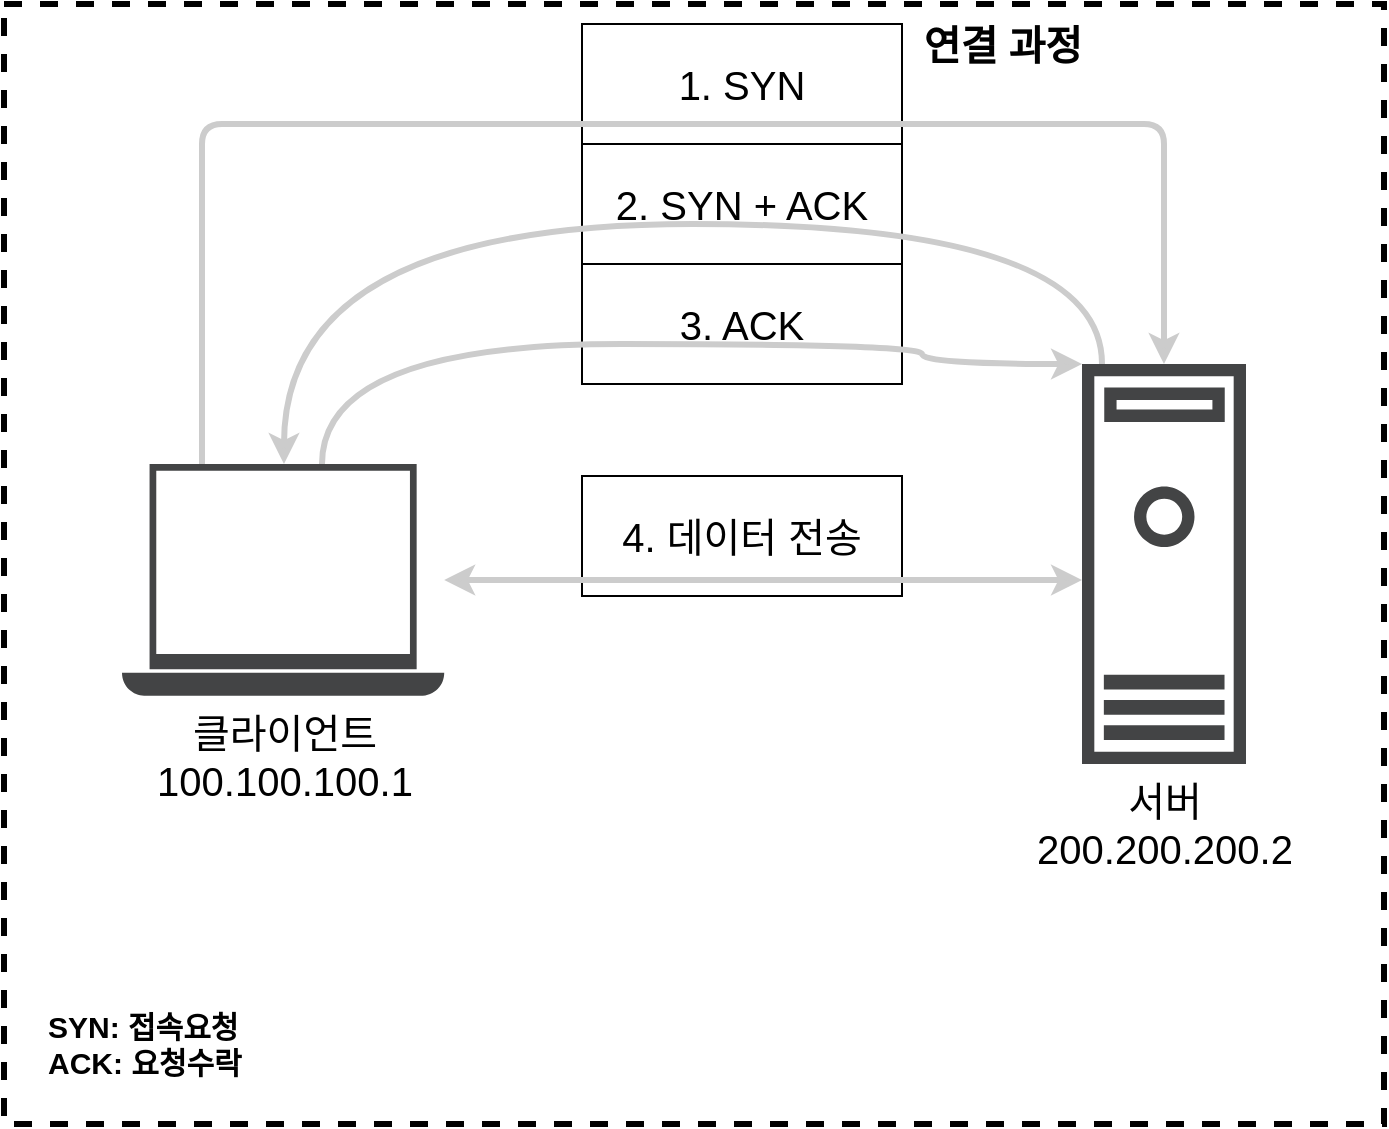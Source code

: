 <mxfile version="15.4.0" type="device" pages="8"><diagram id="gSOhGrBfkhArIkcdcJIK" name="3-way-handshake"><mxGraphModel dx="1324" dy="1126" grid="1" gridSize="10" guides="1" tooltips="1" connect="1" arrows="1" fold="1" page="1" pageScale="1" pageWidth="827" pageHeight="1169" math="0" shadow="0"><root><mxCell id="0"/><mxCell id="1" parent="0"/><mxCell id="83iDCuxSE05Evfhz_V4P-2" value="&lt;font style=&quot;font-size: 20px&quot;&gt;서버&lt;br&gt;200.200.200.2&lt;br&gt;&lt;/font&gt;" style="sketch=0;pointerEvents=1;shadow=0;dashed=0;html=1;strokeColor=none;fillColor=#434445;aspect=fixed;labelPosition=center;verticalLabelPosition=bottom;verticalAlign=top;align=center;outlineConnect=0;shape=mxgraph.vvd.machine;" vertex="1" parent="1"><mxGeometry x="599" y="210" width="82" height="200" as="geometry"/></mxCell><mxCell id="83iDCuxSE05Evfhz_V4P-3" value="&lt;font style=&quot;font-size: 20px&quot;&gt;클라이언트&lt;br&gt;100.100.100.1&lt;br&gt;&lt;/font&gt;" style="sketch=0;pointerEvents=1;shadow=0;dashed=0;html=1;strokeColor=none;fillColor=#434445;aspect=fixed;labelPosition=center;verticalLabelPosition=bottom;verticalAlign=top;align=center;outlineConnect=0;shape=mxgraph.vvd.laptop;" vertex="1" parent="1"><mxGeometry x="119" y="260" width="161.11" height="116" as="geometry"/></mxCell><mxCell id="83iDCuxSE05Evfhz_V4P-6" value="&lt;font style=&quot;font-size: 20px&quot;&gt;1. SYN&lt;/font&gt;" style="rounded=0;whiteSpace=wrap;html=1;fillColor=default;gradientColor=none;" vertex="1" parent="1"><mxGeometry x="349" y="40" width="160" height="60" as="geometry"/></mxCell><mxCell id="83iDCuxSE05Evfhz_V4P-7" value="&lt;font style=&quot;font-size: 20px&quot;&gt;2. SYN + ACK&lt;/font&gt;" style="rounded=0;whiteSpace=wrap;html=1;fillColor=default;gradientColor=none;" vertex="1" parent="1"><mxGeometry x="349" y="100" width="160" height="60" as="geometry"/></mxCell><mxCell id="83iDCuxSE05Evfhz_V4P-8" value="&lt;font style=&quot;font-size: 20px&quot;&gt;3. ACK&lt;/font&gt;" style="rounded=0;whiteSpace=wrap;html=1;fillColor=default;gradientColor=none;" vertex="1" parent="1"><mxGeometry x="349" y="160" width="160" height="60" as="geometry"/></mxCell><mxCell id="83iDCuxSE05Evfhz_V4P-9" value="&lt;font style=&quot;font-size: 20px&quot;&gt;4. 데이터 전송&lt;/font&gt;" style="rounded=0;whiteSpace=wrap;html=1;fillColor=default;gradientColor=none;" vertex="1" parent="1"><mxGeometry x="349" y="266" width="160" height="60" as="geometry"/></mxCell><mxCell id="83iDCuxSE05Evfhz_V4P-11" value="" style="edgeStyle=elbowEdgeStyle;elbow=horizontal;endArrow=classic;html=1;rounded=1;strokeWidth=3;strokeColor=#CCCCCC;" edge="1" parent="1" source="83iDCuxSE05Evfhz_V4P-3" target="83iDCuxSE05Evfhz_V4P-2"><mxGeometry width="50" height="50" relative="1" as="geometry"><mxPoint x="369" y="450" as="sourcePoint"/><mxPoint x="419" y="400" as="targetPoint"/><Array as="points"><mxPoint x="159" y="90"/><mxPoint x="669" y="90"/><mxPoint x="149" y="90"/><mxPoint x="409" y="90"/><mxPoint x="419" y="80"/><mxPoint x="389" y="60"/></Array></mxGeometry></mxCell><mxCell id="83iDCuxSE05Evfhz_V4P-12" value="" style="edgeStyle=orthogonalEdgeStyle;elbow=horizontal;endArrow=classic;html=1;rounded=1;strokeWidth=3;strokeColor=#CCCCCC;exitX=0.122;exitY=0;exitDx=0;exitDy=0;exitPerimeter=0;curved=1;" edge="1" parent="1" source="83iDCuxSE05Evfhz_V4P-2" target="83iDCuxSE05Evfhz_V4P-3"><mxGeometry width="50" height="50" relative="1" as="geometry"><mxPoint x="599" y="60" as="sourcePoint"/><mxPoint x="219" y="220" as="targetPoint"/><Array as="points"><mxPoint x="609" y="140"/><mxPoint x="200" y="140"/></Array></mxGeometry></mxCell><mxCell id="83iDCuxSE05Evfhz_V4P-13" value="" style="edgeStyle=orthogonalEdgeStyle;elbow=horizontal;endArrow=classic;html=1;rounded=1;strokeWidth=3;strokeColor=#CCCCCC;curved=1;" edge="1" parent="1" source="83iDCuxSE05Evfhz_V4P-3" target="83iDCuxSE05Evfhz_V4P-2"><mxGeometry width="50" height="50" relative="1" as="geometry"><mxPoint x="219" y="190" as="sourcePoint"/><mxPoint x="579" y="210" as="targetPoint"/><Array as="points"><mxPoint x="219" y="200"/><mxPoint x="519" y="200"/><mxPoint x="519" y="210"/></Array></mxGeometry></mxCell><mxCell id="83iDCuxSE05Evfhz_V4P-17" value="" style="edgeStyle=elbowEdgeStyle;elbow=horizontal;endArrow=classic;html=1;rounded=1;strokeWidth=3;strokeColor=#CCCCCC;startArrow=classic;startFill=1;" edge="1" parent="1" source="83iDCuxSE05Evfhz_V4P-3" target="83iDCuxSE05Evfhz_V4P-2"><mxGeometry width="50" height="50" relative="1" as="geometry"><mxPoint x="169" y="270" as="sourcePoint"/><mxPoint x="650" y="220" as="targetPoint"/><Array as="points"><mxPoint x="479" y="318"/><mxPoint x="169" y="100"/><mxPoint x="679" y="100"/><mxPoint x="159" y="100"/><mxPoint x="419" y="100"/><mxPoint x="429" y="90"/><mxPoint x="399" y="70"/></Array></mxGeometry></mxCell><mxCell id="83iDCuxSE05Evfhz_V4P-18" value="연결 과정" style="text;html=1;align=center;verticalAlign=middle;resizable=0;points=[];autosize=1;strokeColor=none;fillColor=none;fontSize=20;fontStyle=1" vertex="1" parent="1"><mxGeometry x="509" y="35" width="100" height="30" as="geometry"/></mxCell><mxCell id="u4cqJhEq6oFMOogZ_q5m-1" value="" style="rounded=0;whiteSpace=wrap;html=1;fontSize=20;strokeColor=#000000;strokeWidth=3;fillColor=none;gradientColor=none;align=left;dashed=1;" vertex="1" parent="1"><mxGeometry x="60" y="30" width="690" height="560" as="geometry"/></mxCell><mxCell id="hBzZtdST6iKXW8CxWnpu-1" value="&lt;font color=&quot;#000000&quot;&gt;SYN: 접속요청&lt;br&gt;ACK: 요청수락&lt;br&gt;&lt;/font&gt;" style="text;html=1;align=left;verticalAlign=middle;resizable=0;points=[];autosize=1;strokeColor=none;fillColor=none;fontSize=15;fontColor=#FFFFFF;fontStyle=1" vertex="1" parent="1"><mxGeometry x="80" y="530" width="120" height="40" as="geometry"/></mxCell></root></mxGraphModel></diagram><diagram id="gWm1mn_FRoFqCrlKDdbo" name="http-message"><mxGraphModel dx="1324" dy="1126" grid="1" gridSize="10" guides="1" tooltips="1" connect="1" arrows="1" fold="1" page="1" pageScale="1" pageWidth="827" pageHeight="1169" math="0" shadow="0"><root><mxCell id="s1vDLOGN5yfWlWsEMURU-0"/><mxCell id="s1vDLOGN5yfWlWsEMURU-1" parent="s1vDLOGN5yfWlWsEMURU-0"/><mxCell id="cUcSqIB0gD5Hlix7GBbP-2" value="" style="rounded=0;whiteSpace=wrap;html=1;fontSize=20;strokeColor=#000000;strokeWidth=3;fillColor=none;gradientColor=none;align=left;dashed=1;" vertex="1" parent="s1vDLOGN5yfWlWsEMURU-1"><mxGeometry x="30" y="544" width="440" height="280" as="geometry"/></mxCell><mxCell id="cUcSqIB0gD5Hlix7GBbP-1" value="" style="rounded=0;whiteSpace=wrap;html=1;fontSize=20;strokeColor=#000000;strokeWidth=3;fillColor=none;gradientColor=none;align=left;dashed=1;" vertex="1" parent="s1vDLOGN5yfWlWsEMURU-1"><mxGeometry x="30" y="304" width="440" height="200" as="geometry"/></mxCell><mxCell id="cUcSqIB0gD5Hlix7GBbP-0" value="" style="rounded=0;whiteSpace=wrap;html=1;fontSize=20;strokeColor=#000000;strokeWidth=3;fillColor=none;gradientColor=none;align=left;dashed=1;" vertex="1" parent="s1vDLOGN5yfWlWsEMURU-1"><mxGeometry x="30" y="10" width="440" height="250" as="geometry"/></mxCell><mxCell id="s1vDLOGN5yfWlWsEMURU-2" value="&amp;nbsp;GET /search?q=hello&amp;amp;hl=ko HTTP/1/1" style="rounded=0;whiteSpace=wrap;html=1;fontSize=20;fillColor=default;gradientColor=none;align=left;strokeColor=#FF0000;strokeWidth=5;" vertex="1" parent="s1vDLOGN5yfWlWsEMURU-1"><mxGeometry x="50" y="345" width="390" height="40" as="geometry"/></mxCell><mxCell id="s1vDLOGN5yfWlWsEMURU-3" value="&amp;nbsp;Host: www.google.com" style="rounded=0;whiteSpace=wrap;html=1;fontSize=20;fillColor=default;gradientColor=none;align=left;strokeColor=#FFFF00;strokeWidth=5;" vertex="1" parent="s1vDLOGN5yfWlWsEMURU-1"><mxGeometry x="50" y="392" width="390" height="40" as="geometry"/></mxCell><mxCell id="s1vDLOGN5yfWlWsEMURU-4" value="" style="rounded=0;whiteSpace=wrap;html=1;fontSize=20;fillColor=default;gradientColor=none;align=left;strokeColor=#00CC00;strokeWidth=5;" vertex="1" parent="s1vDLOGN5yfWlWsEMURU-1"><mxGeometry x="50" y="438" width="390" height="40" as="geometry"/></mxCell><mxCell id="s1vDLOGN5yfWlWsEMURU-5" value="&amp;nbsp;start-line 시작 라인" style="rounded=0;whiteSpace=wrap;html=1;fontSize=20;fillColor=default;gradientColor=none;align=left;strokeColor=#FF0000;strokeWidth=5;" vertex="1" parent="s1vDLOGN5yfWlWsEMURU-1"><mxGeometry x="50" y="50" width="390" height="40" as="geometry"/></mxCell><mxCell id="s1vDLOGN5yfWlWsEMURU-6" value="&amp;nbsp;header 헤더" style="rounded=0;whiteSpace=wrap;html=1;fontSize=20;fillColor=default;gradientColor=none;align=left;strokeColor=#FFFF00;strokeWidth=5;" vertex="1" parent="s1vDLOGN5yfWlWsEMURU-1"><mxGeometry x="50" y="97" width="390" height="40" as="geometry"/></mxCell><mxCell id="s1vDLOGN5yfWlWsEMURU-7" value="&amp;nbsp;empty line 공백 라인 (CRLF)" style="rounded=0;whiteSpace=wrap;html=1;fontSize=20;fillColor=default;gradientColor=none;align=left;strokeColor=#00CC00;strokeWidth=5;" vertex="1" parent="s1vDLOGN5yfWlWsEMURU-1"><mxGeometry x="50" y="143" width="390" height="40" as="geometry"/></mxCell><mxCell id="s1vDLOGN5yfWlWsEMURU-8" value="&amp;nbsp;message body" style="rounded=0;whiteSpace=wrap;html=1;fontSize=20;fillColor=default;gradientColor=none;align=left;strokeColor=#0066CC;strokeWidth=5;" vertex="1" parent="s1vDLOGN5yfWlWsEMURU-1"><mxGeometry x="50" y="188" width="390" height="40" as="geometry"/></mxCell><mxCell id="s1vDLOGN5yfWlWsEMURU-9" value="&lt;font style=&quot;font-size: 20px&quot;&gt;&lt;b&gt;HTTP 메시지 구조&lt;/b&gt;&lt;/font&gt;" style="text;html=1;align=left;verticalAlign=middle;resizable=0;points=[];autosize=1;strokeColor=none;fillColor=none;fontSize=20;" vertex="1" parent="s1vDLOGN5yfWlWsEMURU-1"><mxGeometry x="50" y="10" width="180" height="30" as="geometry"/></mxCell><mxCell id="s1vDLOGN5yfWlWsEMURU-10" value="&amp;nbsp;HTTP/1/1 OK" style="rounded=0;whiteSpace=wrap;html=1;fontSize=20;fillColor=default;gradientColor=none;align=left;strokeColor=#FF0000;strokeWidth=5;" vertex="1" parent="s1vDLOGN5yfWlWsEMURU-1"><mxGeometry x="50" y="585" width="390" height="40" as="geometry"/></mxCell><mxCell id="s1vDLOGN5yfWlWsEMURU-11" value="&amp;nbsp;Content-Type: text/html;charset=UTF-8&lt;br&gt;&amp;nbsp;Content-Length: 100" style="rounded=0;whiteSpace=wrap;html=1;fontSize=20;fillColor=default;gradientColor=none;align=left;strokeColor=#FFFF00;strokeWidth=5;" vertex="1" parent="s1vDLOGN5yfWlWsEMURU-1"><mxGeometry x="50" y="632" width="390" height="73" as="geometry"/></mxCell><mxCell id="s1vDLOGN5yfWlWsEMURU-12" value="" style="rounded=0;whiteSpace=wrap;html=1;fontSize=20;fillColor=default;gradientColor=none;align=left;strokeColor=#00CC00;strokeWidth=5;" vertex="1" parent="s1vDLOGN5yfWlWsEMURU-1"><mxGeometry x="50" y="711" width="390" height="40" as="geometry"/></mxCell><mxCell id="s1vDLOGN5yfWlWsEMURU-13" value="&lt;font style=&quot;font-size: 20px&quot;&gt;&lt;b&gt;HTTP 요청 예시&lt;/b&gt;&lt;/font&gt;" style="text;html=1;align=left;verticalAlign=middle;resizable=0;points=[];autosize=1;strokeColor=none;fillColor=none;fontSize=20;" vertex="1" parent="s1vDLOGN5yfWlWsEMURU-1"><mxGeometry x="50" y="305" width="160" height="30" as="geometry"/></mxCell><mxCell id="s1vDLOGN5yfWlWsEMURU-14" value="&lt;font style=&quot;font-size: 20px&quot;&gt;&lt;b&gt;HTTP 응답 예시&lt;/b&gt;&lt;/font&gt;" style="text;html=1;align=left;verticalAlign=middle;resizable=0;points=[];autosize=1;strokeColor=none;fillColor=none;fontSize=20;" vertex="1" parent="s1vDLOGN5yfWlWsEMURU-1"><mxGeometry x="50" y="545" width="160" height="30" as="geometry"/></mxCell><mxCell id="s1vDLOGN5yfWlWsEMURU-15" value="&amp;nbsp;&amp;lt;html&amp;gt;&amp;lt;body&amp;gt;...&amp;lt;/body&amp;gt;&amp;lt;/html&amp;gt;" style="rounded=0;whiteSpace=wrap;html=1;fontSize=20;fillColor=default;gradientColor=none;align=left;strokeColor=#0066CC;strokeWidth=5;" vertex="1" parent="s1vDLOGN5yfWlWsEMURU-1"><mxGeometry x="50" y="756" width="390" height="40" as="geometry"/></mxCell></root></mxGraphModel></diagram><diagram id="mnweSr4kjUdGErG-6UZG" name="https-1"><mxGraphModel dx="1324" dy="1126" grid="1" gridSize="10" guides="1" tooltips="1" connect="1" arrows="1" fold="1" page="1" pageScale="1" pageWidth="827" pageHeight="1169" math="0" shadow="0"><root><mxCell id="6ugg7-HhSqg8XJGeMH2t-0"/><mxCell id="6ugg7-HhSqg8XJGeMH2t-1" parent="6ugg7-HhSqg8XJGeMH2t-0"/><mxCell id="6ugg7-HhSqg8XJGeMH2t-5" value="" style="rounded=0;whiteSpace=wrap;html=1;fontSize=20;strokeColor=#000000;strokeWidth=3;fillColor=none;gradientColor=none;align=left;dashed=1;" vertex="1" parent="6ugg7-HhSqg8XJGeMH2t-1"><mxGeometry x="110" y="139" width="260" height="340" as="geometry"/></mxCell><mxCell id="6ugg7-HhSqg8XJGeMH2t-6" value="&lt;font style=&quot;font-size: 15px&quot;&gt;&lt;b&gt;웹브라우저&lt;/b&gt;&lt;/font&gt;" style="text;html=1;align=center;verticalAlign=middle;resizable=0;points=[];autosize=1;strokeColor=none;fillColor=none;fontSize=20;" vertex="1" parent="6ugg7-HhSqg8XJGeMH2t-1"><mxGeometry x="130" y="149" width="90" height="30" as="geometry"/></mxCell><mxCell id="6ugg7-HhSqg8XJGeMH2t-2" value="" style="sketch=0;pointerEvents=1;shadow=0;dashed=0;html=1;strokeColor=#006EAF;fillColor=#1ba1e2;labelPosition=center;verticalLabelPosition=bottom;verticalAlign=top;outlineConnect=0;align=center;shape=mxgraph.office.devices.laptop;fontSize=20;fontColor=#ffffff;" vertex="1" parent="6ugg7-HhSqg8XJGeMH2t-1"><mxGeometry x="230" y="99" width="109.18" height="64" as="geometry"/></mxCell><mxCell id="6ugg7-HhSqg8XJGeMH2t-8" value="&lt;font style=&quot;font-size: 16px&quot;&gt;대칭키&lt;/font&gt;" style="sketch=0;pointerEvents=1;shadow=0;dashed=0;html=1;strokeColor=none;labelPosition=center;verticalLabelPosition=bottom;verticalAlign=top;outlineConnect=0;align=center;shape=mxgraph.office.security.key_permissions;fillColor=#DA4026;fontSize=20;" vertex="1" parent="6ugg7-HhSqg8XJGeMH2t-1"><mxGeometry x="508.75" y="339" width="25" height="53" as="geometry"/></mxCell><mxCell id="6ugg7-HhSqg8XJGeMH2t-9" value="" style="rounded=0;whiteSpace=wrap;html=1;fontSize=20;strokeColor=#000000;strokeWidth=3;fillColor=none;gradientColor=none;align=left;dashed=1;" vertex="1" parent="6ugg7-HhSqg8XJGeMH2t-1"><mxGeometry x="670" y="139" width="260" height="340" as="geometry"/></mxCell><mxCell id="6ugg7-HhSqg8XJGeMH2t-10" value="" style="sketch=0;pointerEvents=1;shadow=0;dashed=0;html=1;strokeColor=none;labelPosition=center;verticalLabelPosition=bottom;verticalAlign=top;outlineConnect=0;align=center;shape=mxgraph.office.servers.physical_host_farm;fillColor=#2072B8;fontSize=20;" vertex="1" parent="6ugg7-HhSqg8XJGeMH2t-1"><mxGeometry x="790" y="80" width="113.14" height="99" as="geometry"/></mxCell><mxCell id="6ugg7-HhSqg8XJGeMH2t-11" value="&lt;font style=&quot;font-size: 15px&quot;&gt;&lt;b&gt;웹서버&lt;/b&gt;&lt;/font&gt;" style="text;html=1;align=center;verticalAlign=middle;resizable=0;points=[];autosize=1;strokeColor=none;fillColor=none;fontSize=20;" vertex="1" parent="6ugg7-HhSqg8XJGeMH2t-1"><mxGeometry x="695" y="149" width="60" height="30" as="geometry"/></mxCell><mxCell id="6ugg7-HhSqg8XJGeMH2t-12" value="&lt;span style=&quot;font-size: 16px&quot;&gt;암호키&lt;/span&gt;" style="sketch=0;pointerEvents=1;shadow=0;dashed=0;html=1;strokeColor=none;labelPosition=center;verticalLabelPosition=bottom;verticalAlign=top;outlineConnect=0;align=center;shape=mxgraph.office.security.key_permissions;fillColor=#DA4026;fontSize=20;" vertex="1" parent="6ugg7-HhSqg8XJGeMH2t-1"><mxGeometry x="290" y="309" width="14.15" height="30" as="geometry"/></mxCell><mxCell id="6ugg7-HhSqg8XJGeMH2t-13" value="&lt;span style=&quot;font-size: 16px&quot;&gt;복호키&lt;/span&gt;" style="sketch=0;pointerEvents=1;shadow=0;dashed=0;html=1;strokeColor=none;labelPosition=center;verticalLabelPosition=bottom;verticalAlign=top;outlineConnect=0;align=center;shape=mxgraph.office.security.key_permissions;fillColor=#DA4026;fontSize=20;" vertex="1" parent="6ugg7-HhSqg8XJGeMH2t-1"><mxGeometry x="730" y="309" width="14.15" height="30" as="geometry"/></mxCell><mxCell id="6ugg7-HhSqg8XJGeMH2t-14" value="암호화 알고리즘" style="rounded=0;whiteSpace=wrap;html=1;fontSize=15;strokeWidth=3;align=center;fillColor=#999999;strokeColor=none;fontStyle=1;fontColor=#FFFFFF;" vertex="1" parent="6ugg7-HhSqg8XJGeMH2t-1"><mxGeometry x="220" y="224" width="140" height="40" as="geometry"/></mxCell><mxCell id="6ugg7-HhSqg8XJGeMH2t-15" value="복호화 알고리즘" style="rounded=0;whiteSpace=wrap;html=1;fontSize=15;strokeWidth=3;align=center;fillColor=#999999;strokeColor=none;fontStyle=1;fontColor=#FFFFFF;" vertex="1" parent="6ugg7-HhSqg8XJGeMH2t-1"><mxGeometry x="680" y="219" width="140" height="40" as="geometry"/></mxCell><mxCell id="6ugg7-HhSqg8XJGeMH2t-16" value="&amp;nbsp;ID: cats&lt;br&gt;&amp;nbsp;Password: qwer1234" style="rounded=0;whiteSpace=wrap;html=1;fontSize=15;strokeWidth=3;align=left;fillColor=#999999;strokeColor=none;fontStyle=1;fontColor=#FFFFFF;" vertex="1" parent="6ugg7-HhSqg8XJGeMH2t-1"><mxGeometry x="140" y="409" width="190" height="50" as="geometry"/></mxCell><mxCell id="6ugg7-HhSqg8XJGeMH2t-17" value="&amp;nbsp;ID: cats&lt;br&gt;&amp;nbsp;Password: qwer1234" style="rounded=0;whiteSpace=wrap;html=1;fontSize=15;strokeWidth=3;align=left;fillColor=#999999;strokeColor=none;fontStyle=1;fontColor=#FFFFFF;" vertex="1" parent="6ugg7-HhSqg8XJGeMH2t-1"><mxGeometry x="700" y="409" width="180" height="50" as="geometry"/></mxCell><mxCell id="6ugg7-HhSqg8XJGeMH2t-18" value="&amp;nbsp;Asdfgh4kqWp..." style="rounded=0;whiteSpace=wrap;html=1;fontSize=15;strokeWidth=3;align=left;fillColor=#999999;strokeColor=none;fontStyle=1;fontColor=#FFFFFF;" vertex="1" parent="6ugg7-HhSqg8XJGeMH2t-1"><mxGeometry x="456.25" y="219" width="132.5" height="40" as="geometry"/></mxCell><mxCell id="6ugg7-HhSqg8XJGeMH2t-19" value="&lt;font color=&quot;#000000&quot;&gt;암호화 하여 전송&lt;/font&gt;" style="text;html=1;align=left;verticalAlign=middle;resizable=0;points=[];autosize=1;strokeColor=none;fillColor=none;fontSize=15;fontColor=#FFFFFF;fontStyle=1" vertex="1" parent="6ugg7-HhSqg8XJGeMH2t-1"><mxGeometry x="456.25" y="189" width="130" height="20" as="geometry"/></mxCell><mxCell id="6ugg7-HhSqg8XJGeMH2t-20" value="&lt;font color=&quot;#000000&quot;&gt;평문&lt;/font&gt;" style="text;html=1;align=left;verticalAlign=middle;resizable=0;points=[];autosize=1;strokeColor=none;fillColor=none;fontSize=15;fontColor=#FFFFFF;fontStyle=1" vertex="1" parent="6ugg7-HhSqg8XJGeMH2t-1"><mxGeometry x="140" y="379" width="50" height="20" as="geometry"/></mxCell><mxCell id="6ugg7-HhSqg8XJGeMH2t-21" value="&lt;font color=&quot;#000000&quot;&gt;평문&lt;/font&gt;" style="text;html=1;align=left;verticalAlign=middle;resizable=0;points=[];autosize=1;strokeColor=none;fillColor=none;fontSize=15;fontColor=#FFFFFF;fontStyle=1" vertex="1" parent="6ugg7-HhSqg8XJGeMH2t-1"><mxGeometry x="830" y="379" width="50" height="20" as="geometry"/></mxCell><mxCell id="6ugg7-HhSqg8XJGeMH2t-23" value="" style="edgeStyle=elbowEdgeStyle;elbow=vertical;endArrow=classic;html=1;rounded=0;fontSize=15;fontColor=#FFFFFF;strokeColor=#CCCCCC;strokeWidth=3;" edge="1" parent="6ugg7-HhSqg8XJGeMH2t-1"><mxGeometry width="50" height="50" relative="1" as="geometry"><mxPoint x="297.21" y="407.5" as="sourcePoint"/><mxPoint x="296.79" y="370.5" as="targetPoint"/><Array as="points"/></mxGeometry></mxCell><mxCell id="6ugg7-HhSqg8XJGeMH2t-24" value="" style="edgeStyle=elbowEdgeStyle;elbow=vertical;endArrow=classic;html=1;rounded=0;fontSize=15;fontColor=#FFFFFF;strokeColor=#CCCCCC;strokeWidth=3;" edge="1" parent="6ugg7-HhSqg8XJGeMH2t-1"><mxGeometry width="50" height="50" relative="1" as="geometry"><mxPoint x="297.21" y="301" as="sourcePoint"/><mxPoint x="296.79" y="264" as="targetPoint"/><Array as="points"/></mxGeometry></mxCell><mxCell id="6ugg7-HhSqg8XJGeMH2t-25" value="" style="edgeStyle=elbowEdgeStyle;elbow=vertical;endArrow=classic;html=1;rounded=0;fontSize=15;fontColor=#FFFFFF;strokeColor=#CCCCCC;strokeWidth=3;" edge="1" parent="6ugg7-HhSqg8XJGeMH2t-1"><mxGeometry width="50" height="50" relative="1" as="geometry"><mxPoint x="736.79" y="259" as="sourcePoint"/><mxPoint x="736.79" y="299" as="targetPoint"/><Array as="points"/></mxGeometry></mxCell><mxCell id="6ugg7-HhSqg8XJGeMH2t-26" value="" style="edgeStyle=elbowEdgeStyle;elbow=vertical;endArrow=classic;html=1;rounded=0;fontSize=15;fontColor=#FFFFFF;strokeColor=#CCCCCC;strokeWidth=3;" edge="1" parent="6ugg7-HhSqg8XJGeMH2t-1"><mxGeometry width="50" height="50" relative="1" as="geometry"><mxPoint x="736.79" y="369" as="sourcePoint"/><mxPoint x="736.79" y="409" as="targetPoint"/><Array as="points"/></mxGeometry></mxCell><mxCell id="6ugg7-HhSqg8XJGeMH2t-27" value="" style="edgeStyle=elbowEdgeStyle;elbow=vertical;endArrow=classic;html=1;rounded=0;fontSize=15;fontColor=#FFFFFF;strokeColor=#CCCCCC;strokeWidth=3;" edge="1" parent="6ugg7-HhSqg8XJGeMH2t-1"><mxGeometry width="50" height="50" relative="1" as="geometry"><mxPoint x="380" y="243.2" as="sourcePoint"/><mxPoint x="434.13" y="243.2" as="targetPoint"/><Array as="points"/></mxGeometry></mxCell><mxCell id="6ugg7-HhSqg8XJGeMH2t-28" value="" style="edgeStyle=elbowEdgeStyle;elbow=vertical;endArrow=classic;html=1;rounded=0;fontSize=15;fontColor=#FFFFFF;strokeColor=#CCCCCC;strokeWidth=3;" edge="1" parent="6ugg7-HhSqg8XJGeMH2t-1"><mxGeometry width="50" height="50" relative="1" as="geometry"><mxPoint x="600" y="238.6" as="sourcePoint"/><mxPoint x="654.13" y="238.6" as="targetPoint"/><Array as="points"/></mxGeometry></mxCell><mxCell id="6ugg7-HhSqg8XJGeMH2t-29" value="" style="edgeStyle=elbowEdgeStyle;elbow=vertical;endArrow=classic;html=1;rounded=0;fontSize=15;fontColor=#FFFFFF;strokeColor=#CCCCCC;strokeWidth=3;" edge="1" parent="6ugg7-HhSqg8XJGeMH2t-1"><mxGeometry width="50" height="50" relative="1" as="geometry"><mxPoint x="530" y="329" as="sourcePoint"/><mxPoint x="714" y="329" as="targetPoint"/><Array as="points"/></mxGeometry></mxCell><mxCell id="6ugg7-HhSqg8XJGeMH2t-32" value="&lt;font color=&quot;#000000&quot;&gt;키 전송&lt;/font&gt;" style="edgeLabel;html=1;align=right;verticalAlign=middle;resizable=0;points=[];fontSize=15;fontColor=#FFFFFF;fontStyle=1" vertex="1" connectable="0" parent="6ugg7-HhSqg8XJGeMH2t-29"><mxGeometry x="-0.187" y="1" relative="1" as="geometry"><mxPoint as="offset"/></mxGeometry></mxCell><mxCell id="6ugg7-HhSqg8XJGeMH2t-30" value="&lt;font color=&quot;#000000&quot;&gt;&lt;b&gt;키 전송&lt;/b&gt;&lt;/font&gt;" style="edgeStyle=elbowEdgeStyle;elbow=vertical;endArrow=classic;html=1;rounded=0;fontSize=15;fontColor=#FFFFFF;strokeColor=#CCCCCC;strokeWidth=3;align=left;" edge="1" parent="6ugg7-HhSqg8XJGeMH2t-1"><mxGeometry width="50" height="50" relative="1" as="geometry"><mxPoint x="500" y="329" as="sourcePoint"/><mxPoint x="316.5" y="329" as="targetPoint"/><Array as="points"/></mxGeometry></mxCell></root></mxGraphModel></diagram><diagram name="https-2" id="Mgl4sB_tAPKIkNde-SCA"><mxGraphModel dx="1324" dy="1126" grid="1" gridSize="10" guides="1" tooltips="1" connect="1" arrows="1" fold="1" page="1" pageScale="1" pageWidth="827" pageHeight="1169" math="0" shadow="0"><root><mxCell id="AAPVmZorpFxPVqeIbvfc-0"/><mxCell id="AAPVmZorpFxPVqeIbvfc-1" parent="AAPVmZorpFxPVqeIbvfc-0"/><mxCell id="AAPVmZorpFxPVqeIbvfc-2" value="" style="rounded=0;whiteSpace=wrap;html=1;fontSize=20;strokeColor=#000000;strokeWidth=3;fillColor=none;gradientColor=none;align=left;dashed=1;" vertex="1" parent="AAPVmZorpFxPVqeIbvfc-1"><mxGeometry x="110" y="139" width="260" height="340" as="geometry"/></mxCell><mxCell id="AAPVmZorpFxPVqeIbvfc-3" value="&lt;font style=&quot;font-size: 15px&quot;&gt;&lt;b&gt;웹브라우저&lt;/b&gt;&lt;/font&gt;" style="text;html=1;align=center;verticalAlign=middle;resizable=0;points=[];autosize=1;strokeColor=none;fillColor=none;fontSize=20;" vertex="1" parent="AAPVmZorpFxPVqeIbvfc-1"><mxGeometry x="130" y="149" width="90" height="30" as="geometry"/></mxCell><mxCell id="AAPVmZorpFxPVqeIbvfc-4" value="" style="sketch=0;pointerEvents=1;shadow=0;dashed=0;html=1;strokeColor=#006EAF;fillColor=#1ba1e2;labelPosition=center;verticalLabelPosition=bottom;verticalAlign=top;outlineConnect=0;align=center;shape=mxgraph.office.devices.laptop;fontSize=20;fontColor=#ffffff;" vertex="1" parent="AAPVmZorpFxPVqeIbvfc-1"><mxGeometry x="230" y="99" width="109.18" height="64" as="geometry"/></mxCell><mxCell id="AAPVmZorpFxPVqeIbvfc-6" value="" style="rounded=0;whiteSpace=wrap;html=1;fontSize=20;strokeColor=#000000;strokeWidth=3;fillColor=none;gradientColor=none;align=left;dashed=1;" vertex="1" parent="AAPVmZorpFxPVqeIbvfc-1"><mxGeometry x="670" y="139" width="260" height="340" as="geometry"/></mxCell><mxCell id="AAPVmZorpFxPVqeIbvfc-7" value="" style="sketch=0;pointerEvents=1;shadow=0;dashed=0;html=1;strokeColor=none;labelPosition=center;verticalLabelPosition=bottom;verticalAlign=top;outlineConnect=0;align=center;shape=mxgraph.office.servers.physical_host_farm;fillColor=#2072B8;fontSize=20;" vertex="1" parent="AAPVmZorpFxPVqeIbvfc-1"><mxGeometry x="790" y="80" width="113.14" height="99" as="geometry"/></mxCell><mxCell id="AAPVmZorpFxPVqeIbvfc-8" value="&lt;font style=&quot;font-size: 15px&quot;&gt;&lt;b&gt;웹서버&lt;/b&gt;&lt;/font&gt;" style="text;html=1;align=center;verticalAlign=middle;resizable=0;points=[];autosize=1;strokeColor=none;fillColor=none;fontSize=20;" vertex="1" parent="AAPVmZorpFxPVqeIbvfc-1"><mxGeometry x="695" y="149" width="60" height="30" as="geometry"/></mxCell><mxCell id="AAPVmZorpFxPVqeIbvfc-9" value="&lt;span style=&quot;font-size: 16px&quot;&gt;공개키&lt;/span&gt;" style="sketch=0;pointerEvents=1;shadow=0;dashed=0;html=1;strokeColor=none;labelPosition=center;verticalLabelPosition=bottom;verticalAlign=top;outlineConnect=0;align=center;shape=mxgraph.office.security.key_permissions;fillColor=#DA4026;fontSize=20;" vertex="1" parent="AAPVmZorpFxPVqeIbvfc-1"><mxGeometry x="290" y="309" width="14.15" height="30" as="geometry"/></mxCell><mxCell id="AAPVmZorpFxPVqeIbvfc-11" value="암호화 알고리즘" style="rounded=0;whiteSpace=wrap;html=1;fontSize=15;strokeWidth=3;align=center;fillColor=#999999;strokeColor=none;fontStyle=1;fontColor=#FFFFFF;" vertex="1" parent="AAPVmZorpFxPVqeIbvfc-1"><mxGeometry x="220" y="224" width="140" height="40" as="geometry"/></mxCell><mxCell id="AAPVmZorpFxPVqeIbvfc-12" value="복호화 알고리즘" style="rounded=0;whiteSpace=wrap;html=1;fontSize=15;strokeWidth=3;align=center;fillColor=#999999;strokeColor=none;fontStyle=1;fontColor=#FFFFFF;" vertex="1" parent="AAPVmZorpFxPVqeIbvfc-1"><mxGeometry x="680" y="219" width="130" height="40" as="geometry"/></mxCell><mxCell id="AAPVmZorpFxPVqeIbvfc-13" value="&amp;nbsp;ID: cats&lt;br&gt;&amp;nbsp;Password: qwer1234" style="rounded=0;whiteSpace=wrap;html=1;fontSize=15;strokeWidth=3;align=left;fillColor=#999999;strokeColor=none;fontStyle=1;fontColor=#FFFFFF;" vertex="1" parent="AAPVmZorpFxPVqeIbvfc-1"><mxGeometry x="140" y="409" width="190" height="50" as="geometry"/></mxCell><mxCell id="AAPVmZorpFxPVqeIbvfc-14" value="&amp;nbsp;ID: cats&lt;br&gt;&amp;nbsp;Password: qwer1234" style="rounded=0;whiteSpace=wrap;html=1;fontSize=15;strokeWidth=3;align=left;fillColor=#999999;strokeColor=none;fontStyle=1;fontColor=#FFFFFF;" vertex="1" parent="AAPVmZorpFxPVqeIbvfc-1"><mxGeometry x="700" y="409" width="180" height="50" as="geometry"/></mxCell><mxCell id="AAPVmZorpFxPVqeIbvfc-15" value="&amp;nbsp;Asdfgh4kqWp..." style="rounded=0;whiteSpace=wrap;html=1;fontSize=15;strokeWidth=3;align=left;fillColor=#999999;strokeColor=none;fontStyle=1;fontColor=#FFFFFF;" vertex="1" parent="AAPVmZorpFxPVqeIbvfc-1"><mxGeometry x="456.25" y="219" width="132.5" height="40" as="geometry"/></mxCell><mxCell id="AAPVmZorpFxPVqeIbvfc-16" value="&lt;font color=&quot;#000000&quot;&gt;암호화 하여 전송&lt;/font&gt;" style="text;html=1;align=left;verticalAlign=middle;resizable=0;points=[];autosize=1;strokeColor=none;fillColor=none;fontSize=15;fontColor=#FFFFFF;fontStyle=1" vertex="1" parent="AAPVmZorpFxPVqeIbvfc-1"><mxGeometry x="456.25" y="189" width="130" height="20" as="geometry"/></mxCell><mxCell id="AAPVmZorpFxPVqeIbvfc-17" value="&lt;font color=&quot;#000000&quot;&gt;평문&lt;/font&gt;" style="text;html=1;align=left;verticalAlign=middle;resizable=0;points=[];autosize=1;strokeColor=none;fillColor=none;fontSize=15;fontColor=#FFFFFF;fontStyle=1" vertex="1" parent="AAPVmZorpFxPVqeIbvfc-1"><mxGeometry x="140" y="379" width="50" height="20" as="geometry"/></mxCell><mxCell id="AAPVmZorpFxPVqeIbvfc-18" value="&lt;font color=&quot;#000000&quot;&gt;평문&lt;/font&gt;" style="text;html=1;align=left;verticalAlign=middle;resizable=0;points=[];autosize=1;strokeColor=none;fillColor=none;fontSize=15;fontColor=#FFFFFF;fontStyle=1" vertex="1" parent="AAPVmZorpFxPVqeIbvfc-1"><mxGeometry x="830" y="379" width="50" height="20" as="geometry"/></mxCell><mxCell id="AAPVmZorpFxPVqeIbvfc-19" value="" style="edgeStyle=elbowEdgeStyle;elbow=vertical;endArrow=classic;html=1;rounded=0;fontSize=15;fontColor=#FFFFFF;strokeColor=#CCCCCC;strokeWidth=3;" edge="1" parent="AAPVmZorpFxPVqeIbvfc-1"><mxGeometry width="50" height="50" relative="1" as="geometry"><mxPoint x="297.21" y="407.5" as="sourcePoint"/><mxPoint x="296.79" y="370.5" as="targetPoint"/><Array as="points"/></mxGeometry></mxCell><mxCell id="AAPVmZorpFxPVqeIbvfc-20" value="" style="edgeStyle=elbowEdgeStyle;elbow=vertical;endArrow=classic;html=1;rounded=0;fontSize=15;fontColor=#FFFFFF;strokeColor=#CCCCCC;strokeWidth=3;" edge="1" parent="AAPVmZorpFxPVqeIbvfc-1"><mxGeometry width="50" height="50" relative="1" as="geometry"><mxPoint x="297.21" y="301" as="sourcePoint"/><mxPoint x="296.79" y="264" as="targetPoint"/><Array as="points"/></mxGeometry></mxCell><mxCell id="AAPVmZorpFxPVqeIbvfc-21" value="" style="edgeStyle=elbowEdgeStyle;elbow=vertical;endArrow=classic;html=1;rounded=0;fontSize=15;fontColor=#FFFFFF;strokeColor=#CCCCCC;strokeWidth=3;" edge="1" parent="AAPVmZorpFxPVqeIbvfc-1"><mxGeometry width="50" height="50" relative="1" as="geometry"><mxPoint x="736.79" y="259" as="sourcePoint"/><mxPoint x="736.79" y="299" as="targetPoint"/><Array as="points"/></mxGeometry></mxCell><mxCell id="AAPVmZorpFxPVqeIbvfc-22" value="" style="edgeStyle=elbowEdgeStyle;elbow=vertical;endArrow=classic;html=1;rounded=0;fontSize=15;fontColor=#FFFFFF;strokeColor=#CCCCCC;strokeWidth=3;" edge="1" parent="AAPVmZorpFxPVqeIbvfc-1"><mxGeometry width="50" height="50" relative="1" as="geometry"><mxPoint x="736.79" y="369" as="sourcePoint"/><mxPoint x="736.79" y="409" as="targetPoint"/><Array as="points"/></mxGeometry></mxCell><mxCell id="AAPVmZorpFxPVqeIbvfc-23" value="" style="edgeStyle=elbowEdgeStyle;elbow=vertical;endArrow=classic;html=1;rounded=0;fontSize=15;fontColor=#FFFFFF;strokeColor=#CCCCCC;strokeWidth=3;" edge="1" parent="AAPVmZorpFxPVqeIbvfc-1"><mxGeometry width="50" height="50" relative="1" as="geometry"><mxPoint x="380" y="243.2" as="sourcePoint"/><mxPoint x="434.13" y="243.2" as="targetPoint"/><Array as="points"/></mxGeometry></mxCell><mxCell id="AAPVmZorpFxPVqeIbvfc-24" value="" style="edgeStyle=elbowEdgeStyle;elbow=vertical;endArrow=classic;html=1;rounded=0;fontSize=15;fontColor=#FFFFFF;strokeColor=#CCCCCC;strokeWidth=3;" edge="1" parent="AAPVmZorpFxPVqeIbvfc-1"><mxGeometry width="50" height="50" relative="1" as="geometry"><mxPoint x="600" y="238.6" as="sourcePoint"/><mxPoint x="654.13" y="238.6" as="targetPoint"/><Array as="points"/></mxGeometry></mxCell><mxCell id="AAPVmZorpFxPVqeIbvfc-29" value="&lt;font style=&quot;font-size: 13px&quot;&gt;&lt;br&gt;&lt;br&gt;&lt;br&gt;1.키페어 생성&lt;br&gt;2.비밀키 보관&lt;br&gt;3.공개키 배포&lt;/font&gt;" style="rounded=1;whiteSpace=wrap;html=1;fontSize=15;fontColor=#FFFFFF;strokeColor=none;strokeWidth=3;fillColor=#999999;gradientColor=none;align=center;" vertex="1" parent="AAPVmZorpFxPVqeIbvfc-1"><mxGeometry x="820" y="189" width="100" height="131" as="geometry"/></mxCell><mxCell id="AAPVmZorpFxPVqeIbvfc-30" value="" style="sketch=0;pointerEvents=1;shadow=0;dashed=0;html=1;strokeColor=none;labelPosition=center;verticalLabelPosition=bottom;verticalAlign=top;outlineConnect=0;align=center;shape=mxgraph.office.security.key_permissions;fillColor=#0050ef;fontSize=20;fontColor=#ffffff;" vertex="1" parent="AAPVmZorpFxPVqeIbvfc-1"><mxGeometry x="899.75" y="204" width="14.15" height="30" as="geometry"/></mxCell><mxCell id="AAPVmZorpFxPVqeIbvfc-31" value="" style="sketch=0;pointerEvents=1;shadow=0;dashed=0;html=1;strokeColor=none;labelPosition=center;verticalLabelPosition=bottom;verticalAlign=top;outlineConnect=0;align=center;shape=mxgraph.office.security.key_permissions;fillColor=#DA4026;fontSize=20;" vertex="1" parent="AAPVmZorpFxPVqeIbvfc-1"><mxGeometry x="827.75" y="204" width="14.15" height="30" as="geometry"/></mxCell><mxCell id="AAPVmZorpFxPVqeIbvfc-32" value="" style="edgeStyle=elbowEdgeStyle;elbow=vertical;endArrow=classic;html=1;rounded=0;fontSize=15;fontColor=#FFFFFF;strokeWidth=3;startArrow=classic;startFill=1;strokeColor=#FFFFFF;" edge="1" parent="AAPVmZorpFxPVqeIbvfc-1"><mxGeometry width="50" height="50" relative="1" as="geometry"><mxPoint x="842.94" y="218.91" as="sourcePoint"/><mxPoint x="897.07" y="218.91" as="targetPoint"/><Array as="points"/></mxGeometry></mxCell><mxCell id="AAPVmZorpFxPVqeIbvfc-33" value="" style="edgeStyle=elbowEdgeStyle;elbow=vertical;endArrow=classic;html=1;rounded=0;fontSize=15;fontColor=#FFFFFF;strokeColor=#CCCCCC;strokeWidth=3;exitX=0.5;exitY=1;exitDx=0;exitDy=0;" edge="1" parent="AAPVmZorpFxPVqeIbvfc-1" source="AAPVmZorpFxPVqeIbvfc-29" target="AAPVmZorpFxPVqeIbvfc-9"><mxGeometry width="50" height="50" relative="1" as="geometry"><mxPoint x="820" y="308.33" as="sourcePoint"/><mxPoint x="520" y="620" as="targetPoint"/><Array as="points"><mxPoint x="560" y="324"/></Array></mxGeometry></mxCell><mxCell id="AAPVmZorpFxPVqeIbvfc-10" value="&lt;span style=&quot;font-size: 16px&quot;&gt;&lt;font color=&quot;#000000&quot;&gt;비밀키&lt;/font&gt;&lt;/span&gt;" style="sketch=0;pointerEvents=1;shadow=0;dashed=0;html=1;strokeColor=none;labelPosition=center;verticalLabelPosition=bottom;verticalAlign=top;outlineConnect=0;align=center;shape=mxgraph.office.security.key_permissions;fillColor=#0050ef;fontSize=20;fontColor=#ffffff;" vertex="1" parent="AAPVmZorpFxPVqeIbvfc-1"><mxGeometry x="730" y="309" width="14.15" height="30" as="geometry"/></mxCell></root></mxGraphModel></diagram><diagram name="https-3" id="Jh432slG_LbqjOOpOtWq"><mxGraphModel dx="1324" dy="1126" grid="1" gridSize="10" guides="1" tooltips="1" connect="1" arrows="1" fold="1" page="1" pageScale="1" pageWidth="827" pageHeight="1169" math="0" shadow="0"><root><mxCell id="9HUEmuq0iAaQh2MNY6Ks-0"/><mxCell id="9HUEmuq0iAaQh2MNY6Ks-1" parent="9HUEmuq0iAaQh2MNY6Ks-0"/><mxCell id="9HUEmuq0iAaQh2MNY6Ks-27" value="" style="edgeStyle=elbowEdgeStyle;elbow=vertical;endArrow=classic;html=1;rounded=0;fontSize=15;fontColor=#FFFFFF;strokeColor=#CCCCCC;strokeWidth=3;" edge="1" parent="9HUEmuq0iAaQh2MNY6Ks-1" target="9HUEmuq0iAaQh2MNY6Ks-8"><mxGeometry width="50" height="50" relative="1" as="geometry"><mxPoint x="823" y="194" as="sourcePoint"/><mxPoint x="520" y="620" as="targetPoint"/><Array as="points"><mxPoint x="630" y="190"/><mxPoint x="580" y="180"/><mxPoint x="610" y="180"/><mxPoint x="780" y="194"/></Array></mxGeometry></mxCell><mxCell id="9HUEmuq0iAaQh2MNY6Ks-2" value="" style="rounded=0;whiteSpace=wrap;html=1;fontSize=20;strokeColor=#000000;strokeWidth=3;fillColor=none;gradientColor=none;align=left;dashed=1;" vertex="1" parent="9HUEmuq0iAaQh2MNY6Ks-1"><mxGeometry x="110" y="139" width="260" height="340" as="geometry"/></mxCell><mxCell id="9HUEmuq0iAaQh2MNY6Ks-3" value="&lt;font style=&quot;font-size: 15px&quot;&gt;&lt;b&gt;웹브라우저&lt;/b&gt;&lt;/font&gt;" style="text;html=1;align=center;verticalAlign=middle;resizable=0;points=[];autosize=1;strokeColor=none;fillColor=none;fontSize=20;" vertex="1" parent="9HUEmuq0iAaQh2MNY6Ks-1"><mxGeometry x="130" y="149" width="90" height="30" as="geometry"/></mxCell><mxCell id="9HUEmuq0iAaQh2MNY6Ks-4" value="" style="sketch=0;pointerEvents=1;shadow=0;dashed=0;html=1;strokeColor=#006EAF;fillColor=#1ba1e2;labelPosition=center;verticalLabelPosition=bottom;verticalAlign=top;outlineConnect=0;align=center;shape=mxgraph.office.devices.laptop;fontSize=20;fontColor=#ffffff;" vertex="1" parent="9HUEmuq0iAaQh2MNY6Ks-1"><mxGeometry x="230" y="99" width="109.18" height="64" as="geometry"/></mxCell><mxCell id="9HUEmuq0iAaQh2MNY6Ks-5" value="" style="rounded=0;whiteSpace=wrap;html=1;fontSize=20;strokeColor=#000000;strokeWidth=3;fillColor=none;gradientColor=none;align=left;dashed=1;" vertex="1" parent="9HUEmuq0iAaQh2MNY6Ks-1"><mxGeometry x="670" y="139" width="260" height="340" as="geometry"/></mxCell><mxCell id="9HUEmuq0iAaQh2MNY6Ks-6" value="" style="sketch=0;pointerEvents=1;shadow=0;dashed=0;html=1;strokeColor=none;labelPosition=center;verticalLabelPosition=bottom;verticalAlign=top;outlineConnect=0;align=center;shape=mxgraph.office.servers.physical_host_farm;fillColor=#2072B8;fontSize=20;" vertex="1" parent="9HUEmuq0iAaQh2MNY6Ks-1"><mxGeometry x="790" y="80" width="113.14" height="99" as="geometry"/></mxCell><mxCell id="9HUEmuq0iAaQh2MNY6Ks-7" value="&lt;font style=&quot;font-size: 15px&quot;&gt;&lt;b&gt;웹서버&lt;/b&gt;&lt;/font&gt;" style="text;html=1;align=center;verticalAlign=middle;resizable=0;points=[];autosize=1;strokeColor=none;fillColor=none;fontSize=20;" vertex="1" parent="9HUEmuq0iAaQh2MNY6Ks-1"><mxGeometry x="695" y="149" width="60" height="30" as="geometry"/></mxCell><mxCell id="9HUEmuq0iAaQh2MNY6Ks-8" value="" style="sketch=0;pointerEvents=1;shadow=0;dashed=0;html=1;strokeColor=none;labelPosition=center;verticalLabelPosition=bottom;verticalAlign=top;outlineConnect=0;align=center;shape=mxgraph.office.security.key_permissions;fillColor=#DA4026;fontSize=20;" vertex="1" parent="9HUEmuq0iAaQh2MNY6Ks-1"><mxGeometry x="282.92" y="179" width="14.15" height="30" as="geometry"/></mxCell><mxCell id="9HUEmuq0iAaQh2MNY6Ks-9" value="암호화 알고리즘" style="rounded=0;whiteSpace=wrap;html=1;fontSize=15;strokeWidth=3;align=center;fillColor=#999999;strokeColor=none;fontStyle=1;fontColor=#FFFFFF;" vertex="1" parent="9HUEmuq0iAaQh2MNY6Ks-1"><mxGeometry x="140" y="250" width="140" height="20" as="geometry"/></mxCell><mxCell id="9HUEmuq0iAaQh2MNY6Ks-10" value="복호화 알고리즘" style="rounded=0;whiteSpace=wrap;html=1;fontSize=15;strokeWidth=3;align=center;fillColor=#999999;strokeColor=none;fontStyle=1;fontColor=#FFFFFF;" vertex="1" parent="9HUEmuq0iAaQh2MNY6Ks-1"><mxGeometry x="680" y="234" width="130" height="21" as="geometry"/></mxCell><mxCell id="9HUEmuq0iAaQh2MNY6Ks-11" value="&amp;nbsp;ID: cats&lt;br&gt;&amp;nbsp;Password: qwer1234" style="rounded=0;whiteSpace=wrap;html=1;fontSize=15;strokeWidth=3;align=left;fillColor=#999999;strokeColor=none;fontStyle=1;fontColor=#FFFFFF;" vertex="1" parent="9HUEmuq0iAaQh2MNY6Ks-1"><mxGeometry x="140" y="409" width="190" height="50" as="geometry"/></mxCell><mxCell id="9HUEmuq0iAaQh2MNY6Ks-12" value="&amp;nbsp;ID: cats&lt;br&gt;&amp;nbsp;Password: qwer1234" style="rounded=0;whiteSpace=wrap;html=1;fontSize=15;strokeWidth=3;align=left;fillColor=#999999;strokeColor=none;fontStyle=1;fontColor=#FFFFFF;" vertex="1" parent="9HUEmuq0iAaQh2MNY6Ks-1"><mxGeometry x="700" y="409" width="180" height="50" as="geometry"/></mxCell><mxCell id="9HUEmuq0iAaQh2MNY6Ks-13" value="&amp;nbsp;Asdfgh4kqWp..." style="rounded=0;whiteSpace=wrap;html=1;fontSize=15;strokeWidth=3;align=left;fillColor=#999999;strokeColor=none;fontStyle=1;fontColor=#FFFFFF;" vertex="1" parent="9HUEmuq0iAaQh2MNY6Ks-1"><mxGeometry x="450" y="390" width="132.5" height="40" as="geometry"/></mxCell><mxCell id="9HUEmuq0iAaQh2MNY6Ks-15" value="&lt;font color=&quot;#000000&quot;&gt;평문&lt;/font&gt;" style="text;html=1;align=left;verticalAlign=middle;resizable=0;points=[];autosize=1;strokeColor=none;fillColor=none;fontSize=15;fontColor=#FFFFFF;fontStyle=1" vertex="1" parent="9HUEmuq0iAaQh2MNY6Ks-1"><mxGeometry x="140" y="379" width="50" height="20" as="geometry"/></mxCell><mxCell id="9HUEmuq0iAaQh2MNY6Ks-14" value="&lt;font color=&quot;#000000&quot;&gt;8.암호화 하여 전송&lt;/font&gt;" style="text;html=1;align=left;verticalAlign=middle;resizable=0;points=[];autosize=1;strokeColor=none;fillColor=none;fontSize=15;fontColor=#FFFFFF;fontStyle=1" vertex="1" parent="9HUEmuq0iAaQh2MNY6Ks-1"><mxGeometry x="450" y="370" width="140" height="20" as="geometry"/></mxCell><mxCell id="9HUEmuq0iAaQh2MNY6Ks-16" value="&lt;font color=&quot;#000000&quot;&gt;평문&lt;/font&gt;" style="text;html=1;align=left;verticalAlign=middle;resizable=0;points=[];autosize=1;strokeColor=none;fillColor=none;fontSize=15;fontColor=#FFFFFF;fontStyle=1" vertex="1" parent="9HUEmuq0iAaQh2MNY6Ks-1"><mxGeometry x="880" y="424" width="50" height="20" as="geometry"/></mxCell><mxCell id="9HUEmuq0iAaQh2MNY6Ks-17" value="" style="edgeStyle=elbowEdgeStyle;elbow=vertical;endArrow=classic;html=1;rounded=0;fontSize=15;fontColor=#FFFFFF;strokeColor=#CCCCCC;strokeWidth=3;" edge="1" parent="9HUEmuq0iAaQh2MNY6Ks-1"><mxGeometry width="50" height="50" relative="1" as="geometry"><mxPoint x="322.51" y="350" as="sourcePoint"/><mxPoint x="322.51" y="370" as="targetPoint"/><Array as="points"/></mxGeometry></mxCell><mxCell id="9HUEmuq0iAaQh2MNY6Ks-18" value="" style="edgeStyle=elbowEdgeStyle;elbow=vertical;endArrow=classic;html=1;rounded=0;fontSize=15;fontColor=#FFFFFF;strokeColor=#CCCCCC;strokeWidth=3;" edge="1" parent="9HUEmuq0iAaQh2MNY6Ks-1"><mxGeometry width="50" height="50" relative="1" as="geometry"><mxPoint x="260.63" y="204" as="sourcePoint"/><mxPoint x="209.38" y="244" as="targetPoint"/><Array as="points"/></mxGeometry></mxCell><mxCell id="9HUEmuq0iAaQh2MNY6Ks-19" value="" style="edgeStyle=elbowEdgeStyle;elbow=vertical;endArrow=classic;html=1;rounded=0;fontSize=15;fontColor=#FFFFFF;strokeColor=#CCCCCC;strokeWidth=3;" edge="1" parent="9HUEmuq0iAaQh2MNY6Ks-1"><mxGeometry width="50" height="50" relative="1" as="geometry"><mxPoint x="736.79" y="267" as="sourcePoint"/><mxPoint x="736.79" y="307" as="targetPoint"/><Array as="points"/></mxGeometry></mxCell><mxCell id="9HUEmuq0iAaQh2MNY6Ks-21" value="" style="edgeStyle=elbowEdgeStyle;elbow=vertical;endArrow=classic;html=1;rounded=0;fontSize=15;fontColor=#FFFFFF;strokeColor=#CCCCCC;strokeWidth=3;" edge="1" parent="9HUEmuq0iAaQh2MNY6Ks-1"><mxGeometry width="50" height="50" relative="1" as="geometry"><mxPoint x="380" y="243.2" as="sourcePoint"/><mxPoint x="434.13" y="243.2" as="targetPoint"/><Array as="points"/></mxGeometry></mxCell><mxCell id="9HUEmuq0iAaQh2MNY6Ks-22" value="" style="edgeStyle=elbowEdgeStyle;elbow=vertical;endArrow=classic;html=1;rounded=0;fontSize=15;fontColor=#FFFFFF;strokeColor=#CCCCCC;strokeWidth=3;entryX=0;entryY=0.75;entryDx=0;entryDy=0;exitX=1;exitY=0.5;exitDx=0;exitDy=0;" edge="1" parent="9HUEmuq0iAaQh2MNY6Ks-1"><mxGeometry width="50" height="50" relative="1" as="geometry"><mxPoint x="582.5" y="409" as="sourcePoint"/><mxPoint x="675" y="379.75" as="targetPoint"/><Array as="points"><mxPoint x="630" y="409"/><mxPoint x="640" y="409"/><mxPoint x="680" y="409"/></Array></mxGeometry></mxCell><mxCell id="9HUEmuq0iAaQh2MNY6Ks-23" value="&lt;font style=&quot;font-size: 13px&quot;&gt;&lt;br&gt;&lt;br&gt;&lt;br&gt;1.키페어 생성&lt;br&gt;2.비밀키 보관&lt;br&gt;3.공개키 배포&lt;/font&gt;" style="rounded=1;whiteSpace=wrap;html=1;fontSize=15;fontColor=#FFFFFF;strokeColor=none;strokeWidth=3;fillColor=#999999;gradientColor=none;align=center;" vertex="1" parent="9HUEmuq0iAaQh2MNY6Ks-1"><mxGeometry x="820" y="189" width="100" height="131" as="geometry"/></mxCell><mxCell id="9HUEmuq0iAaQh2MNY6Ks-24" value="" style="sketch=0;pointerEvents=1;shadow=0;dashed=0;html=1;strokeColor=none;labelPosition=center;verticalLabelPosition=bottom;verticalAlign=top;outlineConnect=0;align=center;shape=mxgraph.office.security.key_permissions;fillColor=#0050ef;fontSize=20;fontColor=#ffffff;" vertex="1" parent="9HUEmuq0iAaQh2MNY6Ks-1"><mxGeometry x="899.75" y="204" width="14.15" height="30" as="geometry"/></mxCell><mxCell id="9HUEmuq0iAaQh2MNY6Ks-25" value="" style="sketch=0;pointerEvents=1;shadow=0;dashed=0;html=1;strokeColor=none;labelPosition=center;verticalLabelPosition=bottom;verticalAlign=top;outlineConnect=0;align=center;shape=mxgraph.office.security.key_permissions;fillColor=#DA4026;fontSize=20;" vertex="1" parent="9HUEmuq0iAaQh2MNY6Ks-1"><mxGeometry x="827.75" y="204" width="14.15" height="30" as="geometry"/></mxCell><mxCell id="9HUEmuq0iAaQh2MNY6Ks-26" value="" style="edgeStyle=elbowEdgeStyle;elbow=vertical;endArrow=classic;html=1;rounded=0;fontSize=15;fontColor=#FFFFFF;strokeWidth=3;startArrow=classic;startFill=1;strokeColor=#FFFFFF;" edge="1" parent="9HUEmuq0iAaQh2MNY6Ks-1"><mxGeometry width="50" height="50" relative="1" as="geometry"><mxPoint x="842.94" y="218.91" as="sourcePoint"/><mxPoint x="897.07" y="218.91" as="targetPoint"/><Array as="points"/></mxGeometry></mxCell><mxCell id="ifFA2cWf90zzXpwSfxwe-0" value="&lt;font color=&quot;#000000&quot;&gt;공개키&lt;/font&gt;" style="text;html=1;align=center;verticalAlign=middle;resizable=0;points=[];autosize=1;strokeColor=none;fillColor=none;fontSize=15;fontColor=#FFFFFF;" vertex="1" parent="9HUEmuq0iAaQh2MNY6Ks-1"><mxGeometry x="222.92" y="179" width="60" height="20" as="geometry"/></mxCell><mxCell id="ifFA2cWf90zzXpwSfxwe-2" value="&lt;font color=&quot;#000000&quot;&gt;대칭키&lt;/font&gt;" style="text;html=1;align=center;verticalAlign=middle;resizable=0;points=[];autosize=1;strokeColor=none;fillColor=none;fontSize=15;fontColor=#FFFFFF;" vertex="1" parent="9HUEmuq0iAaQh2MNY6Ks-1"><mxGeometry x="250.0" y="325" width="60" height="20" as="geometry"/></mxCell><mxCell id="ifFA2cWf90zzXpwSfxwe-3" value="" style="edgeStyle=elbowEdgeStyle;elbow=vertical;endArrow=classic;html=1;rounded=0;fontSize=15;fontColor=#FFFFFF;strokeColor=#CCCCCC;strokeWidth=3;entryX=0.293;entryY=0;entryDx=0;entryDy=0;entryPerimeter=0;" edge="1" parent="9HUEmuq0iAaQh2MNY6Ks-1"><mxGeometry width="50" height="50" relative="1" as="geometry"><mxPoint x="211.25" y="280" as="sourcePoint"/><mxPoint x="319.996" y="320" as="targetPoint"/><Array as="points"/></mxGeometry></mxCell><mxCell id="ifFA2cWf90zzXpwSfxwe-4" value="암호화 알고리즘" style="rounded=0;whiteSpace=wrap;html=1;fontSize=15;strokeWidth=3;align=center;fillColor=#999999;strokeColor=none;fontStyle=1;fontColor=#FFFFFF;" vertex="1" parent="9HUEmuq0iAaQh2MNY6Ks-1"><mxGeometry x="222.92" y="370" width="140" height="29" as="geometry"/></mxCell><mxCell id="ifFA2cWf90zzXpwSfxwe-5" value="" style="edgeStyle=elbowEdgeStyle;elbow=vertical;endArrow=classic;html=1;rounded=0;fontSize=15;fontColor=#FFFFFF;strokeColor=#CCCCCC;strokeWidth=3;" edge="1" parent="9HUEmuq0iAaQh2MNY6Ks-1" target="ifFA2cWf90zzXpwSfxwe-2"><mxGeometry width="50" height="50" relative="1" as="geometry"><mxPoint x="170" y="409" as="sourcePoint"/><mxPoint x="267" y="369" as="targetPoint"/><Array as="points"><mxPoint x="220" y="335"/></Array></mxGeometry></mxCell><mxCell id="zTQugGQE28AfNc-F36ny-0" value="" style="edgeStyle=elbowEdgeStyle;elbow=vertical;endArrow=classic;html=1;rounded=0;fontSize=15;fontColor=#FFFFFF;strokeColor=#CCCCCC;strokeWidth=3;entryX=0;entryY=0.25;entryDx=0;entryDy=0;" edge="1" parent="9HUEmuq0iAaQh2MNY6Ks-1"><mxGeometry width="50" height="50" relative="1" as="geometry"><mxPoint x="381" y="411" as="sourcePoint"/><mxPoint x="441" y="411" as="targetPoint"/><Array as="points"><mxPoint x="401" y="411"/><mxPoint x="391" y="391"/><mxPoint x="401" y="431"/></Array></mxGeometry></mxCell><mxCell id="zTQugGQE28AfNc-F36ny-3" value="&lt;font color=&quot;#000000&quot; style=&quot;font-size: 13px&quot;&gt;5.암호화된 대칭키 전송&lt;/font&gt;" style="edgeStyle=elbowEdgeStyle;elbow=vertical;endArrow=classic;html=1;rounded=0;fontSize=15;fontColor=#FFFFFF;strokeColor=#CCCCCC;strokeWidth=3;" edge="1" parent="9HUEmuq0iAaQh2MNY6Ks-1"><mxGeometry width="50" height="50" relative="1" as="geometry"><mxPoint x="330" y="335.0" as="sourcePoint"/><mxPoint x="730" y="334.857" as="targetPoint"/><Array as="points"/></mxGeometry></mxCell><mxCell id="zTQugGQE28AfNc-F36ny-5" value="&lt;font color=&quot;#000000&quot;&gt;대칭키&lt;/font&gt;" style="text;html=1;align=center;verticalAlign=middle;resizable=0;points=[];autosize=1;strokeColor=none;fillColor=none;fontSize=15;fontColor=#FFFFFF;" vertex="1" parent="9HUEmuq0iAaQh2MNY6Ks-1"><mxGeometry x="750" y="325" width="60" height="20" as="geometry"/></mxCell><mxCell id="zTQugGQE28AfNc-F36ny-6" value="" style="edgeStyle=elbowEdgeStyle;elbow=vertical;endArrow=classic;html=1;rounded=0;fontSize=15;fontColor=#FFFFFF;strokeColor=#CCCCCC;strokeWidth=3;" edge="1" parent="9HUEmuq0iAaQh2MNY6Ks-1"><mxGeometry width="50" height="50" relative="1" as="geometry"><mxPoint x="815" y="214" as="sourcePoint"/><mxPoint x="755" y="234" as="targetPoint"/><Array as="points"><mxPoint x="825" y="214"/></Array></mxGeometry></mxCell><mxCell id="zTQugGQE28AfNc-F36ny-7" value="&lt;font color=&quot;#000000&quot; style=&quot;font-size: 13px&quot;&gt;6.비밀키로 대칭키 복호화&lt;/font&gt;" style="text;html=1;align=center;verticalAlign=middle;resizable=0;points=[];autosize=1;strokeColor=none;fillColor=none;fontSize=13;fontColor=#FFFFFF;" vertex="1" parent="9HUEmuq0iAaQh2MNY6Ks-1"><mxGeometry x="665.75" y="270" width="160" height="20" as="geometry"/></mxCell><mxCell id="zTQugGQE28AfNc-F36ny-8" value="&lt;font color=&quot;#000000&quot; style=&quot;font-size: 13px&quot;&gt;4.공개키로 대칭키 암호화&lt;/font&gt;" style="text;html=1;align=center;verticalAlign=middle;resizable=0;points=[];autosize=1;strokeColor=none;fillColor=none;fontSize=13;fontColor=#FFFFFF;" vertex="1" parent="9HUEmuq0iAaQh2MNY6Ks-1"><mxGeometry x="209.99" y="280" width="160" height="20" as="geometry"/></mxCell><mxCell id="zTQugGQE28AfNc-F36ny-11" value="&lt;font color=&quot;#000000&quot; style=&quot;font-size: 13px&quot;&gt;7.대칭키로 암호화&lt;/font&gt;" style="text;html=1;align=center;verticalAlign=middle;resizable=0;points=[];autosize=1;strokeColor=none;fillColor=none;fontSize=13;fontColor=#FFFFFF;" vertex="1" parent="9HUEmuq0iAaQh2MNY6Ks-1"><mxGeometry x="324" y="345" width="120" height="20" as="geometry"/></mxCell><mxCell id="zTQugGQE28AfNc-F36ny-12" value="복호화 알고리즘" style="rounded=0;whiteSpace=wrap;html=1;fontSize=15;strokeWidth=3;align=center;fillColor=#999999;strokeColor=none;fontStyle=1;fontColor=#FFFFFF;" vertex="1" parent="9HUEmuq0iAaQh2MNY6Ks-1"><mxGeometry x="675" y="361" width="130" height="21" as="geometry"/></mxCell><mxCell id="zTQugGQE28AfNc-F36ny-14" value="&lt;font color=&quot;#000000&quot; style=&quot;font-size: 13px&quot;&gt;9.대칭키로 복호화&lt;/font&gt;" style="text;html=1;align=center;verticalAlign=middle;resizable=0;points=[];autosize=1;strokeColor=none;fillColor=none;fontSize=13;fontColor=#FFFFFF;" vertex="1" parent="9HUEmuq0iAaQh2MNY6Ks-1"><mxGeometry x="740.0" y="382" width="120" height="20" as="geometry"/></mxCell><mxCell id="zTQugGQE28AfNc-F36ny-17" value="" style="edgeStyle=elbowEdgeStyle;elbow=vertical;endArrow=classic;html=1;rounded=0;fontSize=15;fontColor=#FFFFFF;strokeColor=#CCCCCC;strokeWidth=3;" edge="1" parent="9HUEmuq0iAaQh2MNY6Ks-1"><mxGeometry width="50" height="50" relative="1" as="geometry"><mxPoint x="735.72" y="389" as="sourcePoint"/><mxPoint x="735.72" y="409" as="targetPoint"/><Array as="points"/></mxGeometry></mxCell><mxCell id="zTQugGQE28AfNc-F36ny-18" value="" style="edgeStyle=elbowEdgeStyle;elbow=vertical;endArrow=classic;html=1;rounded=0;fontSize=15;fontColor=#FFFFFF;strokeColor=#CCCCCC;strokeWidth=3;" edge="1" parent="9HUEmuq0iAaQh2MNY6Ks-1"><mxGeometry width="50" height="50" relative="1" as="geometry"><mxPoint x="735.72" y="340" as="sourcePoint"/><mxPoint x="735.72" y="360" as="targetPoint"/><Array as="points"/></mxGeometry></mxCell><mxCell id="9wDxqAB7HyUHXlfrEq7T-0" value="" style="sketch=0;pointerEvents=1;shadow=0;dashed=0;html=1;strokeColor=#A50040;fillColor=#d80073;aspect=fixed;labelPosition=center;verticalLabelPosition=bottom;verticalAlign=top;align=center;outlineConnect=0;shape=mxgraph.vvd.key;fontSize=19;fontColor=#ffffff;" vertex="1" parent="9HUEmuq0iAaQh2MNY6Ks-1"><mxGeometry x="310" y="319.5" width="14.88" height="31" as="geometry"/></mxCell><mxCell id="9wDxqAB7HyUHXlfrEq7T-2" value="" style="sketch=0;pointerEvents=1;shadow=0;dashed=0;html=1;strokeColor=#A50040;fillColor=#d80073;aspect=fixed;labelPosition=center;verticalLabelPosition=bottom;verticalAlign=top;align=center;outlineConnect=0;shape=mxgraph.vvd.key;fontSize=19;fontColor=#ffffff;" vertex="1" parent="9HUEmuq0iAaQh2MNY6Ks-1"><mxGeometry x="728.56" y="310" width="14.88" height="31" as="geometry"/></mxCell></root></mxGraphModel></diagram><diagram name="https-4" id="3195bxQsu9QByjG3XUOr"><mxGraphModel dx="1324" dy="1126" grid="1" gridSize="10" guides="1" tooltips="1" connect="1" arrows="1" fold="1" page="1" pageScale="1" pageWidth="827" pageHeight="1169" math="0" shadow="0"><root><mxCell id="M3vn1x4zNdqldBisuyRp-0"/><mxCell id="M3vn1x4zNdqldBisuyRp-1" parent="M3vn1x4zNdqldBisuyRp-0"/><mxCell id="M3vn1x4zNdqldBisuyRp-3" value="" style="rounded=0;whiteSpace=wrap;html=1;fontSize=20;strokeColor=#000000;strokeWidth=3;fillColor=none;gradientColor=none;align=left;dashed=1;" vertex="1" parent="M3vn1x4zNdqldBisuyRp-1"><mxGeometry x="58.77" y="330.7" width="304.15" height="340" as="geometry"/></mxCell><mxCell id="M3vn1x4zNdqldBisuyRp-4" value="&lt;font style=&quot;font-size: 15px&quot;&gt;&lt;b&gt;웹브라우저&lt;/b&gt;&lt;/font&gt;" style="text;html=1;align=center;verticalAlign=middle;resizable=0;points=[];autosize=1;strokeColor=none;fillColor=none;fontSize=20;" vertex="1" parent="M3vn1x4zNdqldBisuyRp-1"><mxGeometry x="64.88" y="340" width="90" height="30" as="geometry"/></mxCell><mxCell id="M3vn1x4zNdqldBisuyRp-5" value="" style="sketch=0;pointerEvents=1;shadow=0;dashed=0;html=1;strokeColor=#006EAF;fillColor=#1ba1e2;labelPosition=center;verticalLabelPosition=bottom;verticalAlign=top;outlineConnect=0;align=center;shape=mxgraph.office.devices.laptop;fontSize=20;fontColor=#ffffff;" vertex="1" parent="M3vn1x4zNdqldBisuyRp-1"><mxGeometry x="228.33" y="295.35" width="109.18" height="64" as="geometry"/></mxCell><mxCell id="M3vn1x4zNdqldBisuyRp-6" value="" style="rounded=0;whiteSpace=wrap;html=1;fontSize=20;strokeColor=#000000;strokeWidth=3;fillColor=none;gradientColor=none;align=left;dashed=1;" vertex="1" parent="M3vn1x4zNdqldBisuyRp-1"><mxGeometry x="930" y="329.35" width="250" height="340" as="geometry"/></mxCell><mxCell id="M3vn1x4zNdqldBisuyRp-7" value="" style="sketch=0;pointerEvents=1;shadow=0;dashed=0;html=1;strokeColor=none;labelPosition=center;verticalLabelPosition=bottom;verticalAlign=top;outlineConnect=0;align=center;shape=mxgraph.office.servers.physical_host_farm;fillColor=#2072B8;fontSize=20;" vertex="1" parent="M3vn1x4zNdqldBisuyRp-1"><mxGeometry x="1040" y="247.85" width="113.14" height="99" as="geometry"/></mxCell><mxCell id="M3vn1x4zNdqldBisuyRp-8" value="&lt;font style=&quot;font-size: 15px&quot;&gt;&lt;b&gt;웹서버&lt;/b&gt;&lt;/font&gt;" style="text;html=1;align=center;verticalAlign=middle;resizable=0;points=[];autosize=1;strokeColor=none;fillColor=none;fontSize=20;" vertex="1" parent="M3vn1x4zNdqldBisuyRp-1"><mxGeometry x="940" y="340" width="60" height="30" as="geometry"/></mxCell><mxCell id="M3vn1x4zNdqldBisuyRp-23" value="" style="rounded=1;whiteSpace=wrap;html=1;fontSize=15;fontColor=#FFFFFF;strokeColor=none;strokeWidth=3;fillColor=#999999;gradientColor=none;align=center;" vertex="1" parent="M3vn1x4zNdqldBisuyRp-1"><mxGeometry x="800" y="160" width="110" height="110" as="geometry"/></mxCell><mxCell id="M3vn1x4zNdqldBisuyRp-25" value="" style="sketch=0;pointerEvents=1;shadow=0;dashed=0;html=1;strokeColor=none;labelPosition=center;verticalLabelPosition=bottom;verticalAlign=top;outlineConnect=0;align=center;shape=mxgraph.office.security.key_permissions;fillColor=#DA4026;fontSize=20;" vertex="1" parent="M3vn1x4zNdqldBisuyRp-1"><mxGeometry x="827" y="175" width="14.15" height="30" as="geometry"/></mxCell><mxCell id="M3vn1x4zNdqldBisuyRp-45" value="" style="sketch=0;pointerEvents=1;shadow=0;dashed=0;html=1;strokeColor=none;fillColor=#a0522d;labelPosition=center;verticalLabelPosition=bottom;verticalAlign=top;outlineConnect=0;align=center;shape=mxgraph.office.security.federation_service;fontSize=19;fontColor=#ffffff;" vertex="1" parent="M3vn1x4zNdqldBisuyRp-1"><mxGeometry x="675.01" y="50" width="59.32" height="60.35" as="geometry"/></mxCell><mxCell id="M3vn1x4zNdqldBisuyRp-46" value="" style="rounded=0;whiteSpace=wrap;html=1;fontSize=20;strokeColor=#000000;strokeWidth=3;fillColor=none;gradientColor=none;align=left;dashed=1;" vertex="1" parent="M3vn1x4zNdqldBisuyRp-1"><mxGeometry x="405.01" y="90.35" width="340" height="180" as="geometry"/></mxCell><mxCell id="M3vn1x4zNdqldBisuyRp-47" value="&lt;span style=&quot;font-size: 15px&quot;&gt;&lt;b&gt;인증기관&lt;/b&gt;&lt;/span&gt;" style="text;html=1;align=center;verticalAlign=middle;resizable=0;points=[];autosize=1;strokeColor=none;fillColor=none;fontSize=20;" vertex="1" parent="M3vn1x4zNdqldBisuyRp-1"><mxGeometry x="417.93" y="100.35" width="80" height="30" as="geometry"/></mxCell><mxCell id="M3vn1x4zNdqldBisuyRp-48" value="" style="sketch=0;pointerEvents=1;shadow=0;dashed=0;html=1;strokeColor=none;fillColor=#f0a30a;labelPosition=center;verticalLabelPosition=bottom;verticalAlign=top;outlineConnect=0;align=center;shape=mxgraph.office.security.token;fontSize=19;fontColor=#000000;" vertex="1" parent="M3vn1x4zNdqldBisuyRp-1"><mxGeometry x="688.9" y="220" width="31.54" height="40" as="geometry"/></mxCell><mxCell id="M3vn1x4zNdqldBisuyRp-49" value="&lt;font color=&quot;#000000&quot; style=&quot;font-size: 13px&quot;&gt;2.검증&lt;/font&gt;" style="text;html=1;align=center;verticalAlign=middle;resizable=0;points=[];autosize=1;strokeColor=none;fillColor=none;fontSize=13;fontColor=#FFFFFF;" vertex="1" parent="M3vn1x4zNdqldBisuyRp-1"><mxGeometry x="675" y="160" width="50" height="20" as="geometry"/></mxCell><mxCell id="M3vn1x4zNdqldBisuyRp-50" value="&lt;font color=&quot;#000000&quot; style=&quot;font-size: 13px&quot;&gt;4.인증서 제작&lt;/font&gt;" style="text;html=1;align=center;verticalAlign=middle;resizable=0;points=[];autosize=1;strokeColor=none;fillColor=none;fontSize=13;fontColor=#FFFFFF;" vertex="1" parent="M3vn1x4zNdqldBisuyRp-1"><mxGeometry x="590.0" y="230" width="90" height="20" as="geometry"/></mxCell><mxCell id="M3vn1x4zNdqldBisuyRp-51" value="&lt;font color=&quot;#000000&quot; style=&quot;font-size: 13px&quot;&gt;3.사이트 정보 및 공개키를&lt;br&gt;&lt;div&gt;&lt;span&gt;인증기관의 비밀키로 암호화&lt;/span&gt;&lt;/div&gt;&lt;/font&gt;" style="text;html=1;align=left;verticalAlign=middle;resizable=0;points=[];autosize=1;strokeColor=none;fillColor=none;fontSize=13;fontColor=#FFFFFF;" vertex="1" parent="M3vn1x4zNdqldBisuyRp-1"><mxGeometry x="444" y="155" width="180" height="40" as="geometry"/></mxCell><mxCell id="cSISFr5R22eA9IFdlX2w-1" value="&lt;font color=&quot;#000000&quot; style=&quot;font-size: 13px&quot;&gt;9.인증기관에서 받은&lt;br&gt;공개키로 인증서 검증&lt;br&gt;&lt;/font&gt;" style="text;html=1;align=left;verticalAlign=middle;resizable=0;points=[];autosize=1;strokeColor=none;fillColor=none;fontSize=13;fontColor=#FFFFFF;" vertex="1" parent="M3vn1x4zNdqldBisuyRp-1"><mxGeometry x="190.73" y="465.7" width="140" height="40" as="geometry"/></mxCell><mxCell id="cSISFr5R22eA9IFdlX2w-2" value="&lt;font color=&quot;#000000&quot; style=&quot;font-size: 13px&quot;&gt;10.사이트 정보와 공개키 획득&lt;br&gt;&lt;/font&gt;" style="text;html=1;align=left;verticalAlign=middle;resizable=0;points=[];autosize=1;strokeColor=none;fillColor=none;fontSize=13;fontColor=#FFFFFF;" vertex="1" parent="M3vn1x4zNdqldBisuyRp-1"><mxGeometry x="154.88" y="519.35" width="190" height="20" as="geometry"/></mxCell><mxCell id="cSISFr5R22eA9IFdlX2w-3" value="" style="sketch=0;pointerEvents=1;shadow=0;dashed=0;html=1;strokeColor=none;fillColor=#f0a30a;labelPosition=center;verticalLabelPosition=bottom;verticalAlign=top;outlineConnect=0;align=center;shape=mxgraph.office.security.token;fontSize=19;fontColor=#000000;" vertex="1" parent="M3vn1x4zNdqldBisuyRp-1"><mxGeometry x="946.21" y="465.7" width="31.54" height="40" as="geometry"/></mxCell><mxCell id="cSISFr5R22eA9IFdlX2w-4" value="" style="sketch=0;pointerEvents=1;shadow=0;dashed=0;html=1;strokeColor=none;labelPosition=center;verticalLabelPosition=bottom;verticalAlign=top;outlineConnect=0;align=center;shape=mxgraph.office.security.key_permissions;fillColor=#0050ef;fontSize=20;fontColor=#ffffff;" vertex="1" parent="M3vn1x4zNdqldBisuyRp-1"><mxGeometry x="954.54" y="524.35" width="14.15" height="30" as="geometry"/></mxCell><mxCell id="cSISFr5R22eA9IFdlX2w-5" value="&lt;font color=&quot;#000000&quot; style=&quot;font-size: 13px&quot;&gt;12.사이트 비밀키로 복호화&lt;br&gt;대칭키 획득&lt;br&gt;&lt;/font&gt;" style="text;html=1;align=left;verticalAlign=middle;resizable=0;points=[];autosize=1;strokeColor=none;fillColor=none;fontSize=13;fontColor=#FFFFFF;" vertex="1" parent="M3vn1x4zNdqldBisuyRp-1"><mxGeometry x="990" y="519.35" width="170" height="40" as="geometry"/></mxCell><mxCell id="DpxheDJV2FwSFspS2MfQ-0" value="" style="sketch=0;pointerEvents=1;shadow=0;dashed=0;html=1;strokeColor=#A50040;fillColor=#d80073;aspect=fixed;labelPosition=center;verticalLabelPosition=bottom;verticalAlign=top;align=center;outlineConnect=0;shape=mxgraph.vvd.key;fontSize=19;fontColor=#ffffff;" vertex="1" parent="M3vn1x4zNdqldBisuyRp-1"><mxGeometry x="954.54" y="625.5" width="14.88" height="31" as="geometry"/></mxCell><mxCell id="DpxheDJV2FwSFspS2MfQ-1" value="" style="sketch=0;pointerEvents=1;shadow=0;dashed=0;html=1;strokeColor=#A50040;fillColor=#d80073;aspect=fixed;labelPosition=center;verticalLabelPosition=bottom;verticalAlign=top;align=center;outlineConnect=0;shape=mxgraph.vvd.key;fontSize=19;fontColor=#ffffff;" vertex="1" parent="M3vn1x4zNdqldBisuyRp-1"><mxGeometry x="324.0" y="620" width="14.88" height="31" as="geometry"/></mxCell><mxCell id="u-ZdQu_RbwICrd73LE3E-0" value="" style="rounded=1;whiteSpace=wrap;html=1;fontSize=15;fontColor=#FFFFFF;strokeColor=none;strokeWidth=3;fillColor=#999999;gradientColor=none;align=center;" vertex="1" parent="M3vn1x4zNdqldBisuyRp-1"><mxGeometry x="199.88" y="550" width="100" height="110" as="geometry"/></mxCell><mxCell id="u-ZdQu_RbwICrd73LE3E-1" value="" style="sketch=0;pointerEvents=1;shadow=0;dashed=0;html=1;strokeColor=none;fillColor=#434445;aspect=fixed;labelPosition=center;verticalLabelPosition=bottom;verticalAlign=top;align=center;outlineConnect=0;shape=mxgraph.vvd.document;fontSize=19;fontColor=#FFFFFF;" vertex="1" parent="M3vn1x4zNdqldBisuyRp-1"><mxGeometry x="256.96" y="570.7" width="21.9" height="30" as="geometry"/></mxCell><mxCell id="u-ZdQu_RbwICrd73LE3E-2" value="" style="sketch=0;pointerEvents=1;shadow=0;dashed=0;html=1;strokeColor=none;labelPosition=center;verticalLabelPosition=bottom;verticalAlign=top;outlineConnect=0;align=center;shape=mxgraph.office.security.key_permissions;fillColor=#DA4026;fontSize=20;" vertex="1" parent="M3vn1x4zNdqldBisuyRp-1"><mxGeometry x="219.89" y="570.7" width="14.15" height="30" as="geometry"/></mxCell><mxCell id="u-ZdQu_RbwICrd73LE3E-3" value="&lt;font style=&quot;font-size: 13px&quot;&gt;사이트 정보&lt;br&gt;사이트 공개키&lt;br&gt;&lt;/font&gt;" style="text;html=1;align=left;verticalAlign=middle;resizable=0;points=[];autosize=1;strokeColor=none;fillColor=none;fontSize=13;fontColor=#FFFFFF;" vertex="1" parent="M3vn1x4zNdqldBisuyRp-1"><mxGeometry x="205.95" y="610" width="100" height="40" as="geometry"/></mxCell><mxCell id="u-ZdQu_RbwICrd73LE3E-5" value="" style="sketch=0;pointerEvents=1;shadow=0;dashed=0;html=1;strokeColor=none;labelPosition=center;verticalLabelPosition=bottom;verticalAlign=top;outlineConnect=0;align=center;shape=mxgraph.office.security.key_permissions;fillColor=#DA4026;fontSize=20;" vertex="1" parent="M3vn1x4zNdqldBisuyRp-1"><mxGeometry x="330.73" y="390" width="14.15" height="30" as="geometry"/></mxCell><mxCell id="u-ZdQu_RbwICrd73LE3E-6" value="" style="sketch=0;pointerEvents=1;shadow=0;dashed=0;html=1;strokeColor=none;fillColor=#f0a30a;labelPosition=center;verticalLabelPosition=bottom;verticalAlign=top;outlineConnect=0;align=center;shape=mxgraph.office.security.token;fontSize=19;fontColor=#000000;" vertex="1" parent="M3vn1x4zNdqldBisuyRp-1"><mxGeometry x="322.03" y="465.7" width="31.54" height="40" as="geometry"/></mxCell><mxCell id="u-ZdQu_RbwICrd73LE3E-7" value="" style="sketch=0;pointerEvents=1;shadow=0;dashed=0;html=1;strokeColor=none;fillColor=#434445;aspect=fixed;labelPosition=center;verticalLabelPosition=bottom;verticalAlign=top;align=center;outlineConnect=0;shape=mxgraph.vvd.document;fontSize=19;fontColor=#FFFFFF;" vertex="1" parent="M3vn1x4zNdqldBisuyRp-1"><mxGeometry x="860" y="175" width="21.9" height="30" as="geometry"/></mxCell><mxCell id="u-ZdQu_RbwICrd73LE3E-8" value="&lt;font style=&quot;font-size: 13px&quot;&gt;사이트 정보&lt;br&gt;사이트 공개키&lt;br&gt;&lt;/font&gt;" style="text;html=1;align=left;verticalAlign=middle;resizable=0;points=[];autosize=1;strokeColor=none;fillColor=none;fontSize=13;fontColor=#FFFFFF;" vertex="1" parent="M3vn1x4zNdqldBisuyRp-1"><mxGeometry x="810" y="220" width="100" height="40" as="geometry"/></mxCell><mxCell id="u-ZdQu_RbwICrd73LE3E-9" value="&lt;font color=&quot;#000000&quot; style=&quot;font-size: 13px&quot;&gt;1.인증요청&lt;/font&gt;" style="text;html=1;align=left;verticalAlign=middle;resizable=0;points=[];autosize=1;strokeColor=none;fillColor=none;fontSize=13;fontColor=#FFFFFF;" vertex="1" parent="M3vn1x4zNdqldBisuyRp-1"><mxGeometry x="881.9" y="276.7" width="80" height="20" as="geometry"/></mxCell><mxCell id="u-ZdQu_RbwICrd73LE3E-10" value="" style="edgeStyle=elbowEdgeStyle;elbow=vertical;endArrow=classic;html=1;rounded=0;fontSize=15;fontColor=#FFFFFF;strokeColor=#CCCCCC;strokeWidth=3;entryX=0.5;entryY=1;entryDx=0;entryDy=0;" edge="1" parent="M3vn1x4zNdqldBisuyRp-1" target="M3vn1x4zNdqldBisuyRp-23"><mxGeometry width="50" height="50" relative="1" as="geometry"><mxPoint x="983" y="320" as="sourcePoint"/><mxPoint x="930" y="190" as="targetPoint"/><Array as="points"><mxPoint x="920" y="300"/><mxPoint x="950" y="220"/><mxPoint x="940" y="240"/><mxPoint x="992.84" y="280.7"/></Array></mxGeometry></mxCell><mxCell id="u-ZdQu_RbwICrd73LE3E-13" value="" style="edgeStyle=elbowEdgeStyle;elbow=vertical;endArrow=classic;html=1;rounded=0;fontSize=15;fontColor=#FFFFFF;strokeColor=#CCCCCC;strokeWidth=3;" edge="1" parent="M3vn1x4zNdqldBisuyRp-1"><mxGeometry width="50" height="50" relative="1" as="geometry"><mxPoint x="635.8" y="169.58" as="sourcePoint"/><mxPoint x="615.8" y="169.58" as="targetPoint"/><Array as="points"><mxPoint x="655.8" y="169.58"/><mxPoint x="695.8" y="149.58"/><mxPoint x="705.8" y="189.58"/></Array></mxGeometry></mxCell><mxCell id="u-ZdQu_RbwICrd73LE3E-14" value="" style="edgeStyle=elbowEdgeStyle;elbow=vertical;endArrow=classic;html=1;rounded=0;fontSize=15;fontColor=#FFFFFF;strokeColor=#CCCCCC;strokeWidth=3;" edge="1" parent="M3vn1x4zNdqldBisuyRp-1"><mxGeometry width="50" height="50" relative="1" as="geometry"><mxPoint x="511.3" y="205" as="sourcePoint"/><mxPoint x="582.5" y="235.3" as="targetPoint"/><Array as="points"><mxPoint x="542.3" y="235"/></Array></mxGeometry></mxCell><mxCell id="u-ZdQu_RbwICrd73LE3E-16" value="" style="edgeStyle=elbowEdgeStyle;elbow=vertical;endArrow=classic;html=1;rounded=0;fontSize=15;fontColor=#FFFFFF;strokeColor=#CCCCCC;strokeWidth=3;" edge="1" parent="M3vn1x4zNdqldBisuyRp-1"><mxGeometry width="50" height="50" relative="1" as="geometry"><mxPoint x="704.33" y="277.85" as="sourcePoint"/><mxPoint x="920" y="430" as="targetPoint"/><Array as="points"><mxPoint x="800" y="430"/></Array></mxGeometry></mxCell><mxCell id="u-ZdQu_RbwICrd73LE3E-15" value="&lt;font color=&quot;#000000&quot; style=&quot;font-size: 13px&quot;&gt;5.사이트로 인증서 발급&lt;/font&gt;" style="text;html=1;align=center;verticalAlign=middle;resizable=0;points=[];autosize=1;strokeColor=none;fillColor=none;fontSize=13;fontColor=#FFFFFF;" vertex="1" parent="M3vn1x4zNdqldBisuyRp-1"><mxGeometry x="629.67" y="370" width="150" height="20" as="geometry"/></mxCell><mxCell id="OZvXzpWMliBzLje0xm9u-0" value="" style="sketch=0;pointerEvents=1;shadow=0;dashed=0;html=1;strokeColor=none;labelPosition=center;verticalLabelPosition=bottom;verticalAlign=top;outlineConnect=0;align=center;shape=mxgraph.office.security.key_permissions;fillColor=#0050ef;fontSize=20;fontColor=#ffffff;" vertex="1" parent="M3vn1x4zNdqldBisuyRp-1"><mxGeometry x="417.93" y="160" width="14.15" height="30" as="geometry"/></mxCell><mxCell id="OZvXzpWMliBzLje0xm9u-1" value="" style="sketch=0;pointerEvents=1;shadow=0;dashed=0;html=1;strokeColor=none;labelPosition=center;verticalLabelPosition=bottom;verticalAlign=top;outlineConnect=0;align=center;shape=mxgraph.office.security.key_permissions;fillColor=#DA4026;fontSize=20;" vertex="1" parent="M3vn1x4zNdqldBisuyRp-1"><mxGeometry x="429.85" y="220" width="14.15" height="30" as="geometry"/></mxCell><mxCell id="OZvXzpWMliBzLje0xm9u-2" value="" style="edgeStyle=elbowEdgeStyle;elbow=vertical;endArrow=classic;html=1;rounded=0;fontSize=15;fontColor=#FFFFFF;strokeColor=#CCCCCC;strokeWidth=3;" edge="1" parent="M3vn1x4zNdqldBisuyRp-1"><mxGeometry width="50" height="50" relative="1" as="geometry"><mxPoint x="440" y="280" as="sourcePoint"/><mxPoint x="365.51" y="411.19" as="targetPoint"/><Array as="points"><mxPoint x="460.51" y="411.19"/></Array></mxGeometry></mxCell><mxCell id="cSISFr5R22eA9IFdlX2w-0" value="&lt;font color=&quot;#000000&quot; style=&quot;font-size: 13px&quot;&gt;6.웹브라우저에 인증기관의&lt;br&gt;공개키를 제공&lt;br&gt;&lt;/font&gt;" style="text;html=1;align=left;verticalAlign=middle;resizable=0;points=[];autosize=1;strokeColor=none;fillColor=none;fontSize=13;fontColor=#FFFFFF;" vertex="1" parent="M3vn1x4zNdqldBisuyRp-1"><mxGeometry x="380" y="350" width="170" height="40" as="geometry"/></mxCell><mxCell id="OZvXzpWMliBzLje0xm9u-3" value="&lt;font color=&quot;#000000&quot; style=&quot;font-size: 13px&quot;&gt;11.사이트 공개키로 대칭키를 암호화 하여 전송&lt;br&gt;&lt;/font&gt;" style="text;html=1;align=left;verticalAlign=middle;resizable=0;points=[];autosize=1;strokeColor=none;fillColor=none;fontSize=13;fontColor=#FFFFFF;" vertex="1" parent="M3vn1x4zNdqldBisuyRp-1"><mxGeometry x="369.99" y="519.35" width="280" height="20" as="geometry"/></mxCell><mxCell id="OZvXzpWMliBzLje0xm9u-4" value="&lt;font color=&quot;#000000&quot; style=&quot;font-size: 13px&quot;&gt;13.대칭키를 이용하여 암호화된 정보를 주고 받음&lt;br&gt;&lt;/font&gt;" style="text;html=1;align=left;verticalAlign=middle;resizable=0;points=[];autosize=1;strokeColor=none;fillColor=none;fontSize=13;fontColor=#FFFFFF;" vertex="1" parent="M3vn1x4zNdqldBisuyRp-1"><mxGeometry x="485" y="631" width="300" height="20" as="geometry"/></mxCell><mxCell id="q8UNb8HLzEzWMMY73IMS-0" value="" style="edgeStyle=elbowEdgeStyle;elbow=vertical;endArrow=classic;html=1;rounded=0;fontSize=15;fontColor=#FFFFFF;strokeColor=#CCCCCC;strokeWidth=3;startArrow=classic;startFill=1;" edge="1" parent="M3vn1x4zNdqldBisuyRp-1"><mxGeometry width="50" height="50" relative="1" as="geometry"><mxPoint x="369.99" y="660.14" as="sourcePoint"/><mxPoint x="920" y="660" as="targetPoint"/><Array as="points"/></mxGeometry></mxCell><mxCell id="q8UNb8HLzEzWMMY73IMS-1" value="" style="edgeStyle=elbowEdgeStyle;elbow=vertical;endArrow=classic;html=1;rounded=0;fontSize=15;fontColor=#FFFFFF;strokeColor=#CCCCCC;strokeWidth=3;" edge="1" parent="M3vn1x4zNdqldBisuyRp-1"><mxGeometry width="50" height="50" relative="1" as="geometry"><mxPoint x="770.0" y="169.58" as="sourcePoint"/><mxPoint x="750.0" y="169.58" as="targetPoint"/><Array as="points"><mxPoint x="790.0" y="169.58"/><mxPoint x="830.0" y="149.58"/><mxPoint x="840.0" y="189.58"/></Array></mxGeometry></mxCell><mxCell id="q8UNb8HLzEzWMMY73IMS-2" value="" style="edgeStyle=elbowEdgeStyle;elbow=vertical;endArrow=classic;html=1;rounded=0;fontSize=15;fontColor=#FFFFFF;strokeColor=#CCCCCC;strokeWidth=3;" edge="1" parent="M3vn1x4zNdqldBisuyRp-1"><mxGeometry width="50" height="50" relative="1" as="geometry"><mxPoint x="369.99" y="550.14" as="sourcePoint"/><mxPoint x="920" y="550" as="targetPoint"/><Array as="points"/></mxGeometry></mxCell><mxCell id="cbjPSq5OKRjTUuF_Jf-2-0" value="" style="edgeStyle=elbowEdgeStyle;elbow=vertical;endArrow=classic;html=1;rounded=0;fontSize=15;fontColor=#FFFFFF;strokeColor=#CCCCCC;strokeWidth=3;" edge="1" parent="M3vn1x4zNdqldBisuyRp-1"><mxGeometry width="50" height="50" relative="1" as="geometry"><mxPoint x="961.9" y="570.7" as="sourcePoint"/><mxPoint x="961.9" y="610.7" as="targetPoint"/><Array as="points"/></mxGeometry></mxCell><mxCell id="cbjPSq5OKRjTUuF_Jf-2-2" value="" style="edgeStyle=elbowEdgeStyle;elbow=vertical;endArrow=classic;html=1;rounded=0;fontSize=15;fontColor=#FFFFFF;strokeColor=#CCCCCC;strokeWidth=3;" edge="1" parent="M3vn1x4zNdqldBisuyRp-1"><mxGeometry width="50" height="50" relative="1" as="geometry"><mxPoint x="369.99" y="460.14" as="sourcePoint"/><mxPoint x="920" y="460" as="targetPoint"/><Array as="points"/></mxGeometry></mxCell><mxCell id="cbjPSq5OKRjTUuF_Jf-2-3" value="&lt;font color=&quot;#000000&quot; style=&quot;font-size: 13px&quot;&gt;7.사이트 접속 요청&lt;br&gt;&lt;/font&gt;" style="text;html=1;align=left;verticalAlign=middle;resizable=0;points=[];autosize=1;strokeColor=none;fillColor=none;fontSize=13;fontColor=#FFFFFF;" vertex="1" parent="M3vn1x4zNdqldBisuyRp-1"><mxGeometry x="369.99" y="430" width="120" height="20" as="geometry"/></mxCell><mxCell id="cbjPSq5OKRjTUuF_Jf-2-5" value="&lt;font color=&quot;#000000&quot; style=&quot;font-size: 13px&quot;&gt;8.발급 받은 인증서 전달&lt;br&gt;&lt;/font&gt;" style="text;html=1;align=left;verticalAlign=middle;resizable=0;points=[];autosize=1;strokeColor=none;fillColor=none;fontSize=13;fontColor=#FFFFFF;" vertex="1" parent="M3vn1x4zNdqldBisuyRp-1"><mxGeometry x="779.67" y="475.7" width="150" height="20" as="geometry"/></mxCell><mxCell id="cbjPSq5OKRjTUuF_Jf-2-6" value="" style="edgeStyle=elbowEdgeStyle;elbow=vertical;endArrow=none;html=1;rounded=0;fontSize=15;fontColor=#FFFFFF;strokeColor=#CCCCCC;strokeWidth=3;startArrow=classic;startFill=1;endFill=0;" edge="1" parent="M3vn1x4zNdqldBisuyRp-1"><mxGeometry width="50" height="50" relative="1" as="geometry"><mxPoint x="369.99" y="501.84" as="sourcePoint"/><mxPoint x="920" y="502" as="targetPoint"/><Array as="points"/></mxGeometry></mxCell></root></mxGraphModel></diagram><diagram id="NlWC9ZGnVREdgqpN2P8V" name="ip-packet"><mxGraphModel dx="1324" dy="1126" grid="1" gridSize="10" guides="1" tooltips="1" connect="1" arrows="1" fold="1" page="1" pageScale="1" pageWidth="827" pageHeight="1169" math="0" shadow="0"><root><mxCell id="zyDQ0PcxabsT2SVFyNnZ-0"/><mxCell id="zyDQ0PcxabsT2SVFyNnZ-1" parent="zyDQ0PcxabsT2SVFyNnZ-0"/><mxCell id="zyDQ0PcxabsT2SVFyNnZ-2" value="" style="rounded=0;whiteSpace=wrap;html=1;fontSize=13;strokeColor=#b46504;strokeWidth=3;fillColor=#fad7ac;align=right;" vertex="1" parent="zyDQ0PcxabsT2SVFyNnZ-1"><mxGeometry x="90" y="70" width="290" height="200" as="geometry"/></mxCell><mxCell id="zyDQ0PcxabsT2SVFyNnZ-3" value="전송 데이터" style="rounded=0;whiteSpace=wrap;html=1;fontSize=19;strokeWidth=3;align=center;" vertex="1" parent="zyDQ0PcxabsT2SVFyNnZ-1"><mxGeometry x="110" y="150" width="250" height="110" as="geometry"/></mxCell><mxCell id="zyDQ0PcxabsT2SVFyNnZ-5" value="&lt;font color=&quot;#000000&quot;&gt;출발지 IP, 목적지 IP, 기타&lt;/font&gt;" style="text;html=1;align=center;verticalAlign=middle;resizable=0;points=[];autosize=1;strokeColor=none;fillColor=none;fontSize=19;fontColor=#FFFFFF;" vertex="1" parent="zyDQ0PcxabsT2SVFyNnZ-1"><mxGeometry x="120" y="110" width="230" height="30" as="geometry"/></mxCell><mxCell id="zyDQ0PcxabsT2SVFyNnZ-6" value="&lt;font color=&quot;#000000&quot;&gt;IP 패킷&lt;/font&gt;" style="text;html=1;align=center;verticalAlign=middle;resizable=0;points=[];autosize=1;strokeColor=none;fillColor=none;fontSize=19;fontColor=#FFFFFF;fontStyle=1" vertex="1" parent="zyDQ0PcxabsT2SVFyNnZ-1"><mxGeometry x="195" y="75" width="80" height="30" as="geometry"/></mxCell></root></mxGraphModel></diagram><diagram name="tcp-ip-packet" id="NO6m_4lzA8qCaRnS27j-"><mxGraphModel dx="1324" dy="1126" grid="1" gridSize="10" guides="1" tooltips="1" connect="1" arrows="1" fold="1" page="1" pageScale="1" pageWidth="827" pageHeight="1169" math="0" shadow="0"><root><mxCell id="zP1k5GtecYOEM-neQGO0-0"/><mxCell id="zP1k5GtecYOEM-neQGO0-1" parent="zP1k5GtecYOEM-neQGO0-0"/><mxCell id="zP1k5GtecYOEM-neQGO0-2" value="" style="rounded=0;whiteSpace=wrap;html=1;fontSize=13;strokeColor=#b46504;strokeWidth=3;fillColor=#fad7ac;align=right;" vertex="1" parent="zP1k5GtecYOEM-neQGO0-1"><mxGeometry x="80" y="80" width="324.12" height="240" as="geometry"/></mxCell><mxCell id="zP1k5GtecYOEM-neQGO0-4" value="&lt;font color=&quot;#000000&quot;&gt;출발지 IP, 목적지 IP, 기타&lt;/font&gt;" style="text;html=1;align=center;verticalAlign=middle;resizable=0;points=[];autosize=1;strokeColor=none;fillColor=none;fontSize=19;fontColor=#FFFFFF;" vertex="1" parent="zP1k5GtecYOEM-neQGO0-1"><mxGeometry x="120" y="110" width="230" height="30" as="geometry"/></mxCell><mxCell id="zP1k5GtecYOEM-neQGO0-5" value="&lt;font color=&quot;#000000&quot;&gt;IP 패킷&lt;/font&gt;" style="text;html=1;align=center;verticalAlign=middle;resizable=0;points=[];autosize=1;strokeColor=none;fillColor=none;fontSize=19;fontColor=#FFFFFF;fontStyle=1" vertex="1" parent="zP1k5GtecYOEM-neQGO0-1"><mxGeometry x="195" y="79" width="80" height="30" as="geometry"/></mxCell><mxCell id="zP1k5GtecYOEM-neQGO0-7" value="" style="rounded=0;whiteSpace=wrap;html=1;fontSize=13;strokeColor=#0e8088;strokeWidth=3;fillColor=#b0e3e6;align=right;" vertex="1" parent="zP1k5GtecYOEM-neQGO0-1"><mxGeometry x="98" y="150" width="290" height="160" as="geometry"/></mxCell><mxCell id="zP1k5GtecYOEM-neQGO0-3" value="전송 데이터" style="rounded=0;whiteSpace=wrap;html=1;fontSize=19;strokeWidth=3;align=center;" vertex="1" parent="zP1k5GtecYOEM-neQGO0-1"><mxGeometry x="118" y="250" width="250" height="50" as="geometry"/></mxCell><mxCell id="zP1k5GtecYOEM-neQGO0-8" value="&lt;font color=&quot;#000000&quot;&gt;출발지 PORT, 목적지 PORT&lt;br&gt;전송제어, 순서, 검증 정보&lt;br&gt;&lt;/font&gt;" style="text;html=1;align=center;verticalAlign=middle;resizable=0;points=[];autosize=1;strokeColor=none;fillColor=none;fontSize=19;fontColor=#FFFFFF;" vertex="1" parent="zP1k5GtecYOEM-neQGO0-1"><mxGeometry x="110" y="190" width="250" height="50" as="geometry"/></mxCell><mxCell id="zP1k5GtecYOEM-neQGO0-9" value="&lt;font color=&quot;#000000&quot;&gt;TCP 세그먼트&lt;/font&gt;" style="text;html=1;align=center;verticalAlign=middle;resizable=0;points=[];autosize=1;strokeColor=none;fillColor=none;fontSize=19;fontColor=#FFFFFF;fontStyle=1" vertex="1" parent="zP1k5GtecYOEM-neQGO0-1"><mxGeometry x="155" y="160" width="130" height="30" as="geometry"/></mxCell></root></mxGraphModel></diagram></mxfile>